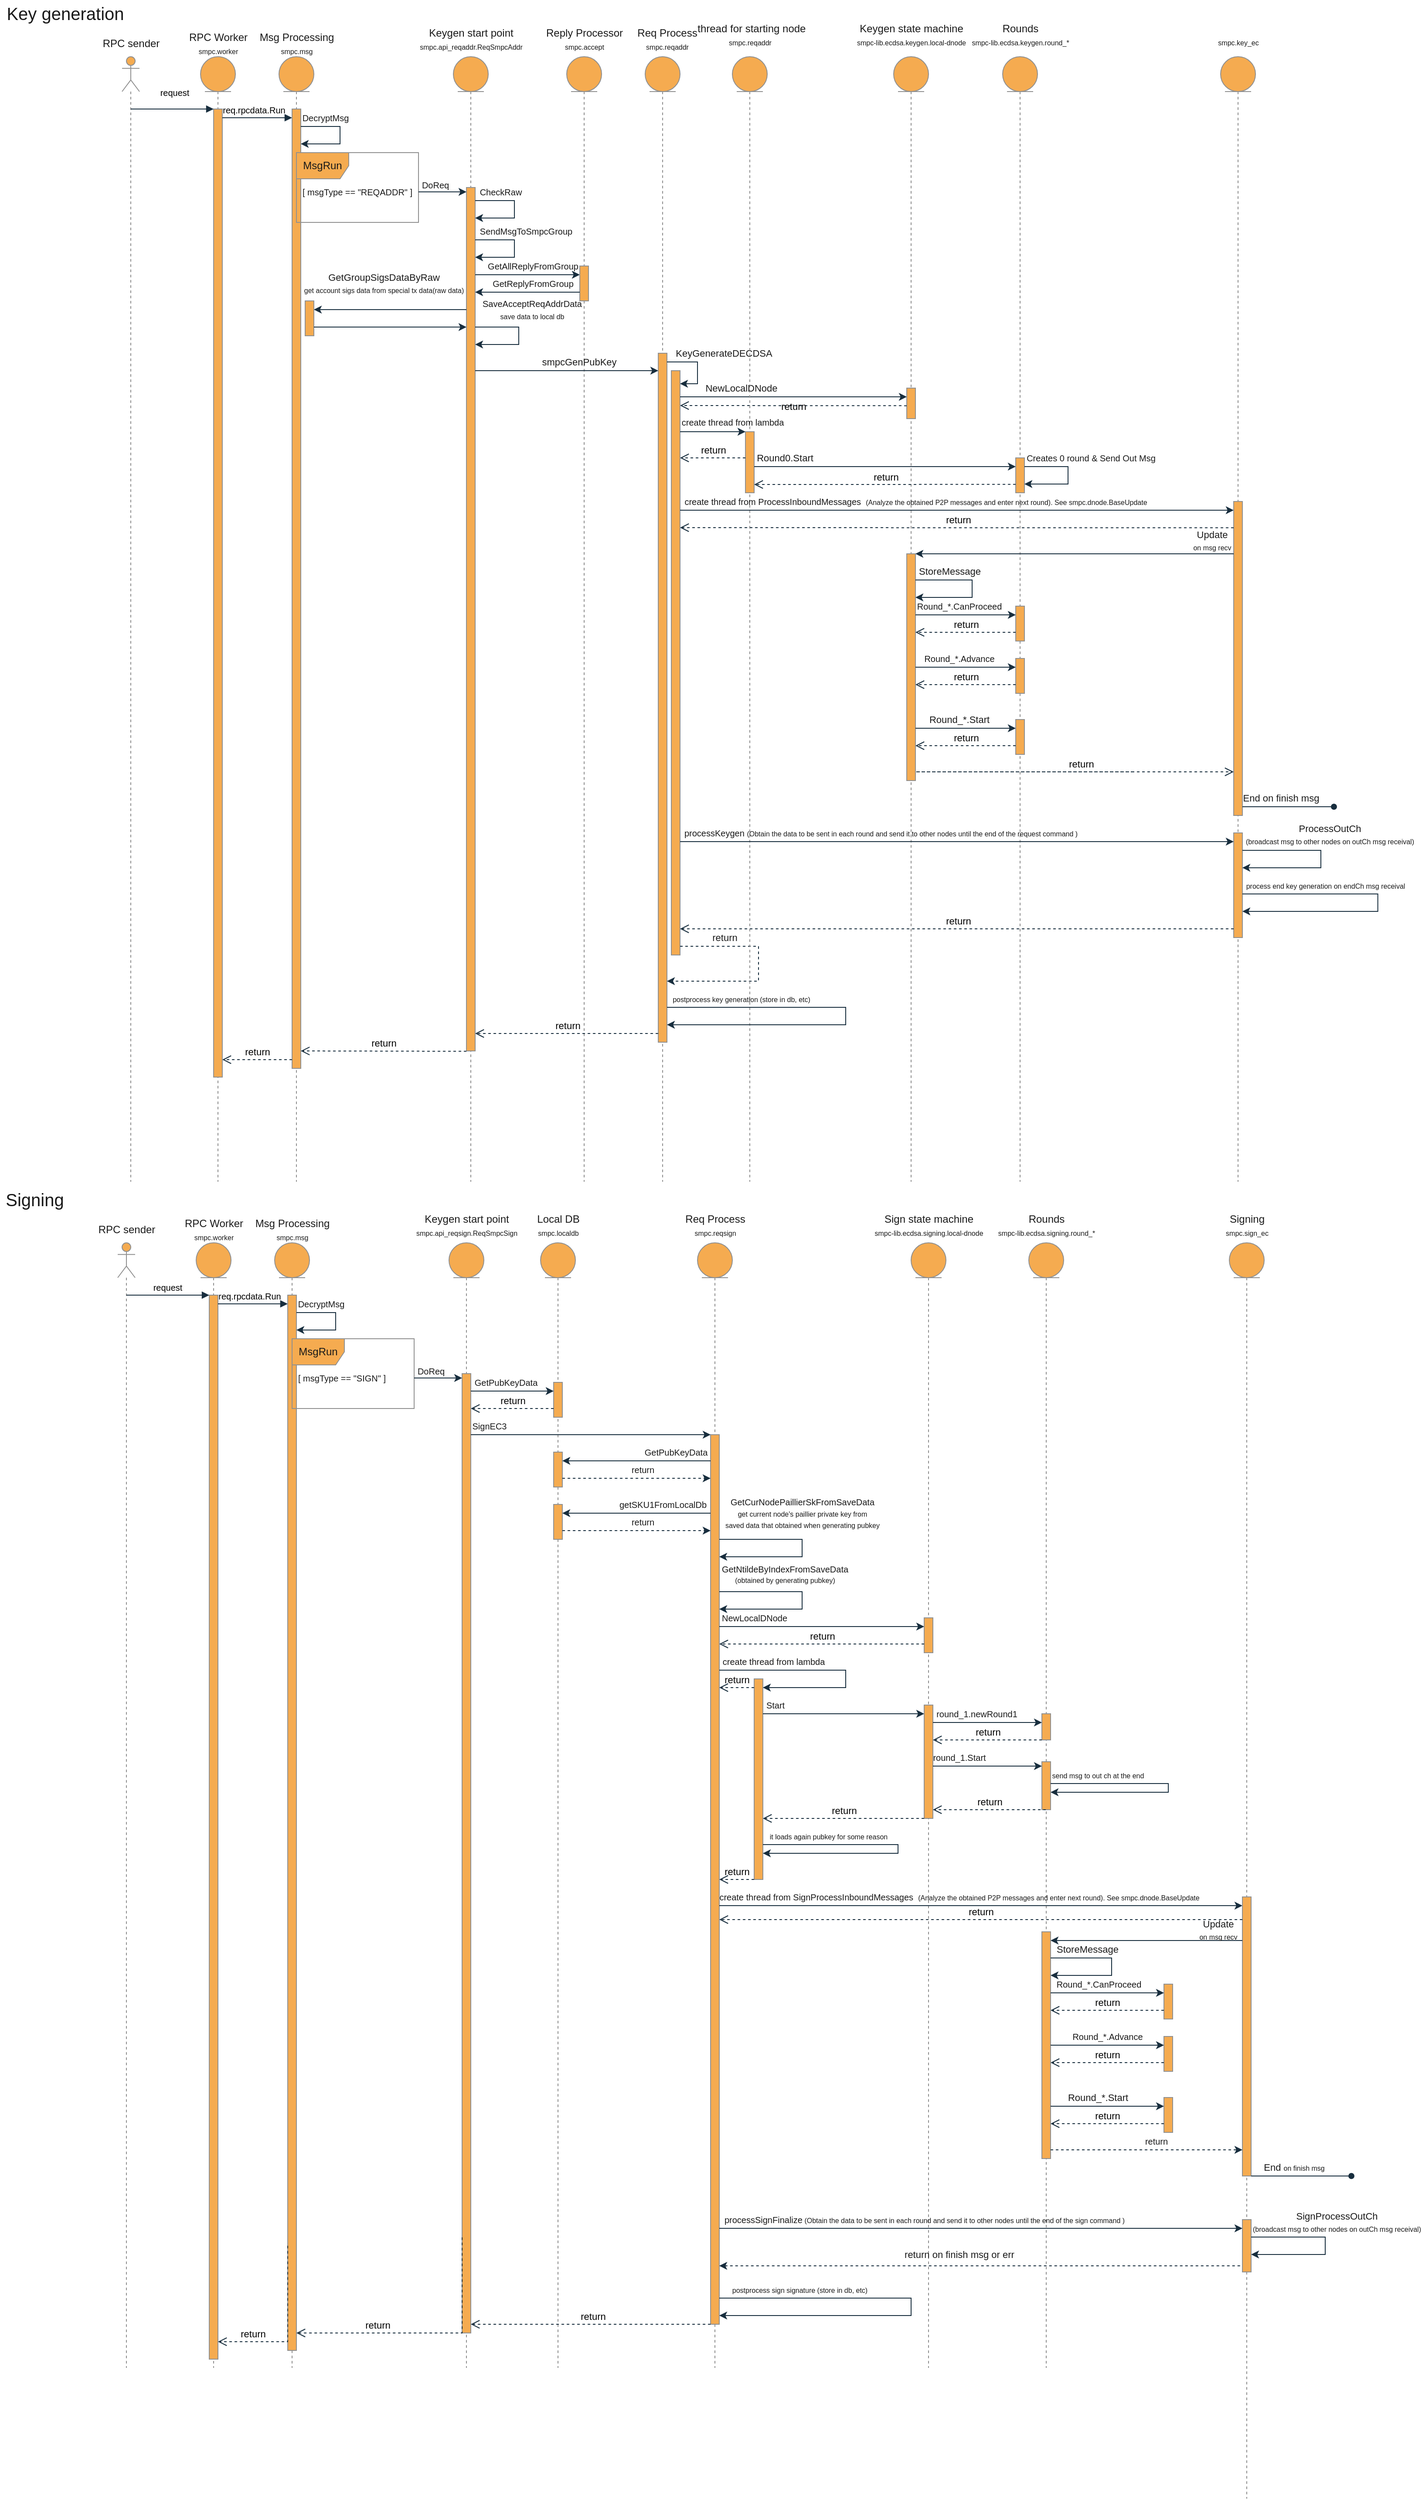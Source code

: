 <mxfile version="21.6.2" type="google">
  <diagram name="Page-1" id="Jf5i2--pVm0ne_xtDVXY">
    <mxGraphModel grid="1" page="1" gridSize="10" guides="1" tooltips="1" connect="1" arrows="1" fold="1" pageScale="1" pageWidth="1200" pageHeight="1600" math="0" shadow="0">
      <root>
        <mxCell id="0" />
        <mxCell id="1" parent="0" />
        <mxCell id="oLZsuykdocwYRX7SF5Q5-1" value="" style="shape=umlLifeline;perimeter=lifelinePerimeter;whiteSpace=wrap;html=1;container=1;dropTarget=0;collapsible=0;recursiveResize=0;outlineConnect=0;portConstraint=eastwest;newEdgeStyle={&quot;edgeStyle&quot;:&quot;elbowEdgeStyle&quot;,&quot;elbow&quot;:&quot;vertical&quot;,&quot;curved&quot;:0,&quot;rounded&quot;:0};participant=umlActor;labelBackgroundColor=none;fillColor=#F5AB50;strokeColor=#909090;fontColor=#1A1A1A;" vertex="1" parent="1">
          <mxGeometry x="140" y="70" width="20" height="1290" as="geometry" />
        </mxCell>
        <mxCell id="oLZsuykdocwYRX7SF5Q5-6" value="" style="shape=umlLifeline;perimeter=lifelinePerimeter;whiteSpace=wrap;html=1;container=1;dropTarget=0;collapsible=0;recursiveResize=0;outlineConnect=0;portConstraint=eastwest;newEdgeStyle={&quot;edgeStyle&quot;:&quot;elbowEdgeStyle&quot;,&quot;elbow&quot;:&quot;vertical&quot;,&quot;curved&quot;:0,&quot;rounded&quot;:0};participant=umlEntity;labelBackgroundColor=none;fillColor=#F5AB50;strokeColor=#909090;fontColor=#1A1A1A;" vertex="1" parent="1">
          <mxGeometry x="230" y="70" width="40" height="1290" as="geometry" />
        </mxCell>
        <mxCell id="mU06kPTWpjKVFBE_8kY2-1" value="" style="html=1;points=[];perimeter=orthogonalPerimeter;outlineConnect=0;targetShapes=umlLifeline;portConstraint=eastwest;newEdgeStyle={&quot;edgeStyle&quot;:&quot;elbowEdgeStyle&quot;,&quot;elbow&quot;:&quot;vertical&quot;,&quot;curved&quot;:0,&quot;rounded&quot;:0};labelBackgroundColor=none;fillColor=#F5AB50;strokeColor=#909090;fontColor=#1A1A1A;" vertex="1" parent="oLZsuykdocwYRX7SF5Q5-6">
          <mxGeometry x="15" y="60" width="10" height="1110" as="geometry" />
        </mxCell>
        <mxCell id="oLZsuykdocwYRX7SF5Q5-7" value="RPC sender" style="text;html=1;align=center;verticalAlign=middle;resizable=0;points=[];autosize=1;strokeColor=none;fillColor=none;labelBackgroundColor=none;fontColor=#1A1A1A;" vertex="1" parent="1">
          <mxGeometry x="105" y="40" width="90" height="30" as="geometry" />
        </mxCell>
        <mxCell id="oLZsuykdocwYRX7SF5Q5-8" value="RPC Worker&lt;br&gt;&lt;font style=&quot;font-size: 8px;&quot;&gt;smpc.worker&lt;/font&gt;" style="text;html=1;align=center;verticalAlign=middle;resizable=0;points=[];autosize=1;strokeColor=none;fillColor=none;labelBackgroundColor=none;fontColor=#1A1A1A;" vertex="1" parent="1">
          <mxGeometry x="205" y="35" width="90" height="40" as="geometry" />
        </mxCell>
        <mxCell id="oLZsuykdocwYRX7SF5Q5-9" value="&lt;span style=&quot;font-size: 10px;&quot;&gt;request&lt;/span&gt;" style="html=1;verticalAlign=bottom;endArrow=block;edgeStyle=elbowEdgeStyle;elbow=vertical;curved=0;rounded=0;labelBackgroundColor=none;fontColor=default;strokeColor=#182E3E;" edge="1" parent="1" target="mU06kPTWpjKVFBE_8kY2-1">
          <mxGeometry x="0.053" y="10" width="80" relative="1" as="geometry">
            <mxPoint x="150" y="130" as="sourcePoint" />
            <mxPoint x="230" y="130" as="targetPoint" />
            <mxPoint as="offset" />
          </mxGeometry>
        </mxCell>
        <mxCell id="oLZsuykdocwYRX7SF5Q5-10" value="&lt;font style=&quot;font-size: 10px;&quot;&gt;req.rpcdata.Run&lt;/font&gt;" style="html=1;verticalAlign=bottom;endArrow=block;edgeStyle=elbowEdgeStyle;elbow=vertical;curved=0;rounded=0;labelBackgroundColor=none;fontColor=default;strokeColor=#182E3E;" edge="1" parent="1" source="mU06kPTWpjKVFBE_8kY2-1" target="oLZsuykdocwYRX7SF5Q5-93">
          <mxGeometry x="-0.106" width="80" relative="1" as="geometry">
            <mxPoint x="250" y="140" as="sourcePoint" />
            <mxPoint x="330" y="140" as="targetPoint" />
            <mxPoint as="offset" />
            <Array as="points">
              <mxPoint x="270" y="140" />
            </Array>
          </mxGeometry>
        </mxCell>
        <mxCell id="oLZsuykdocwYRX7SF5Q5-11" value="" style="shape=umlLifeline;perimeter=lifelinePerimeter;whiteSpace=wrap;html=1;container=1;dropTarget=0;collapsible=0;recursiveResize=0;outlineConnect=0;portConstraint=eastwest;newEdgeStyle={&quot;edgeStyle&quot;:&quot;elbowEdgeStyle&quot;,&quot;elbow&quot;:&quot;vertical&quot;,&quot;curved&quot;:0,&quot;rounded&quot;:0};participant=umlEntity;labelBackgroundColor=none;fillColor=#F5AB50;strokeColor=#909090;fontColor=#1A1A1A;" vertex="1" parent="1">
          <mxGeometry x="320" y="70" width="40" height="1290" as="geometry" />
        </mxCell>
        <mxCell id="oLZsuykdocwYRX7SF5Q5-93" value="" style="html=1;points=[];perimeter=orthogonalPerimeter;outlineConnect=0;targetShapes=umlLifeline;portConstraint=eastwest;newEdgeStyle={&quot;edgeStyle&quot;:&quot;elbowEdgeStyle&quot;,&quot;elbow&quot;:&quot;vertical&quot;,&quot;curved&quot;:0,&quot;rounded&quot;:0};labelBackgroundColor=none;fillColor=#F5AB50;strokeColor=#909090;fontColor=#1A1A1A;" vertex="1" parent="oLZsuykdocwYRX7SF5Q5-11">
          <mxGeometry x="15" y="60" width="10" height="1100" as="geometry" />
        </mxCell>
        <mxCell id="oLZsuykdocwYRX7SF5Q5-55" value="" style="edgeStyle=none;orthogonalLoop=1;jettySize=auto;html=1;rounded=0;labelBackgroundColor=none;fontColor=default;strokeColor=#182E3E;" edge="1" parent="oLZsuykdocwYRX7SF5Q5-11" source="oLZsuykdocwYRX7SF5Q5-93" target="oLZsuykdocwYRX7SF5Q5-93">
          <mxGeometry width="80" relative="1" as="geometry">
            <mxPoint x="30" y="80" as="sourcePoint" />
            <mxPoint x="20" y="100" as="targetPoint" />
            <Array as="points">
              <mxPoint x="70" y="80" />
              <mxPoint x="70" y="100" />
            </Array>
          </mxGeometry>
        </mxCell>
        <mxCell id="oLZsuykdocwYRX7SF5Q5-56" value="&lt;font style=&quot;font-size: 10px;&quot;&gt;DecryptMsg&lt;/font&gt;" style="edgeLabel;html=1;align=center;verticalAlign=middle;resizable=0;points=[];labelBackgroundColor=none;fontColor=#1A1A1A;" vertex="1" connectable="0" parent="oLZsuykdocwYRX7SF5Q5-55">
          <mxGeometry x="-0.694" y="-1" relative="1" as="geometry">
            <mxPoint x="11" y="-11" as="offset" />
          </mxGeometry>
        </mxCell>
        <mxCell id="oLZsuykdocwYRX7SF5Q5-95" value="" style="html=1;points=[];perimeter=orthogonalPerimeter;outlineConnect=0;targetShapes=umlLifeline;portConstraint=eastwest;newEdgeStyle={&quot;edgeStyle&quot;:&quot;elbowEdgeStyle&quot;,&quot;elbow&quot;:&quot;vertical&quot;,&quot;curved&quot;:0,&quot;rounded&quot;:0};labelBackgroundColor=none;fillColor=#F5AB50;strokeColor=#909090;fontColor=#1A1A1A;" vertex="1" parent="oLZsuykdocwYRX7SF5Q5-11">
          <mxGeometry x="30" y="280" width="10" height="40" as="geometry" />
        </mxCell>
        <mxCell id="oLZsuykdocwYRX7SF5Q5-12" value="&lt;font style=&quot;&quot;&gt;&lt;font style=&quot;font-size: 12px;&quot;&gt;Msg Processing&lt;/font&gt;&lt;br&gt;&lt;span style=&quot;font-size: 8px;&quot;&gt;smpc.msg&lt;/span&gt;&lt;/font&gt;" style="text;html=1;align=center;verticalAlign=middle;resizable=0;points=[];autosize=1;strokeColor=none;fillColor=none;labelBackgroundColor=none;fontColor=#1A1A1A;" vertex="1" parent="1">
          <mxGeometry x="285" y="35" width="110" height="40" as="geometry" />
        </mxCell>
        <mxCell id="oLZsuykdocwYRX7SF5Q5-61" value="MsgRun" style="shape=umlFrame;whiteSpace=wrap;html=1;pointerEvents=0;labelBackgroundColor=none;fillColor=#F5AB50;strokeColor=#909090;fontColor=#1A1A1A;" vertex="1" parent="1">
          <mxGeometry x="340" y="180" width="140" height="80" as="geometry" />
        </mxCell>
        <mxCell id="oLZsuykdocwYRX7SF5Q5-62" value="&lt;font style=&quot;font-size: 10px;&quot;&gt;[ msgType == &quot;REQADDR&quot; ]&lt;/font&gt;" style="text;html=1;align=left;verticalAlign=middle;resizable=0;points=[];autosize=1;strokeColor=none;fillColor=none;rotation=0;labelBackgroundColor=none;fontColor=#1A1A1A;" vertex="1" parent="1">
          <mxGeometry x="345" y="210" width="150" height="30" as="geometry" />
        </mxCell>
        <mxCell id="oLZsuykdocwYRX7SF5Q5-75" value="" style="shape=umlLifeline;perimeter=lifelinePerimeter;whiteSpace=wrap;html=1;container=1;dropTarget=0;collapsible=0;recursiveResize=0;outlineConnect=0;portConstraint=eastwest;newEdgeStyle={&quot;edgeStyle&quot;:&quot;elbowEdgeStyle&quot;,&quot;elbow&quot;:&quot;vertical&quot;,&quot;curved&quot;:0,&quot;rounded&quot;:0};participant=umlEntity;labelBackgroundColor=none;fillColor=#F5AB50;strokeColor=#909090;fontColor=#1A1A1A;" vertex="1" parent="1">
          <mxGeometry x="520" y="70" width="40" height="1290" as="geometry" />
        </mxCell>
        <mxCell id="oLZsuykdocwYRX7SF5Q5-94" value="" style="html=1;points=[];perimeter=orthogonalPerimeter;outlineConnect=0;targetShapes=umlLifeline;portConstraint=eastwest;newEdgeStyle={&quot;edgeStyle&quot;:&quot;elbowEdgeStyle&quot;,&quot;elbow&quot;:&quot;vertical&quot;,&quot;curved&quot;:0,&quot;rounded&quot;:0};labelBackgroundColor=none;fillColor=#F5AB50;strokeColor=#909090;fontColor=#1A1A1A;" vertex="1" parent="oLZsuykdocwYRX7SF5Q5-75">
          <mxGeometry x="15" y="150" width="10" height="990" as="geometry" />
        </mxCell>
        <mxCell id="oLZsuykdocwYRX7SF5Q5-83" value="" style="edgeStyle=none;orthogonalLoop=1;jettySize=auto;html=1;rounded=0;labelBackgroundColor=none;fontColor=default;strokeColor=#182E3E;" edge="1" parent="oLZsuykdocwYRX7SF5Q5-75" source="oLZsuykdocwYRX7SF5Q5-94" target="oLZsuykdocwYRX7SF5Q5-94">
          <mxGeometry width="80" relative="1" as="geometry">
            <mxPoint x="30" y="210" as="sourcePoint" />
            <mxPoint x="30" y="230" as="targetPoint" />
            <Array as="points">
              <mxPoint x="70" y="210" />
              <mxPoint x="70" y="230" />
            </Array>
          </mxGeometry>
        </mxCell>
        <mxCell id="oLZsuykdocwYRX7SF5Q5-84" value="&lt;font style=&quot;font-size: 10px;&quot;&gt;SendMsgToSmpcGroup&lt;/font&gt;" style="edgeLabel;html=1;align=center;verticalAlign=middle;resizable=0;points=[];labelBackgroundColor=none;fontColor=#1A1A1A;" vertex="1" connectable="0" parent="oLZsuykdocwYRX7SF5Q5-83">
          <mxGeometry x="-0.694" y="-1" relative="1" as="geometry">
            <mxPoint x="41" y="-11" as="offset" />
          </mxGeometry>
        </mxCell>
        <mxCell id="oLZsuykdocwYRX7SF5Q5-81" value="" style="edgeStyle=none;orthogonalLoop=1;jettySize=auto;html=1;rounded=0;labelBackgroundColor=none;fontColor=default;strokeColor=#182E3E;" edge="1" parent="oLZsuykdocwYRX7SF5Q5-75" source="oLZsuykdocwYRX7SF5Q5-94" target="oLZsuykdocwYRX7SF5Q5-94">
          <mxGeometry width="80" relative="1" as="geometry">
            <mxPoint x="30" y="165" as="sourcePoint" />
            <mxPoint x="50" y="185" as="targetPoint" />
            <Array as="points">
              <mxPoint x="70" y="165" />
              <mxPoint x="70" y="185" />
            </Array>
          </mxGeometry>
        </mxCell>
        <mxCell id="oLZsuykdocwYRX7SF5Q5-82" value="&lt;font style=&quot;font-size: 10px;&quot;&gt;CheckRaw&lt;/font&gt;" style="edgeLabel;html=1;align=center;verticalAlign=middle;resizable=0;points=[];labelBackgroundColor=none;fontColor=#1A1A1A;" vertex="1" connectable="0" parent="oLZsuykdocwYRX7SF5Q5-81">
          <mxGeometry x="-0.694" y="-1" relative="1" as="geometry">
            <mxPoint x="12" y="-11" as="offset" />
          </mxGeometry>
        </mxCell>
        <mxCell id="oLZsuykdocwYRX7SF5Q5-98" value="" style="edgeStyle=none;orthogonalLoop=1;jettySize=auto;html=1;rounded=0;labelBackgroundColor=none;fontColor=default;strokeColor=#182E3E;" edge="1" parent="oLZsuykdocwYRX7SF5Q5-75" source="oLZsuykdocwYRX7SF5Q5-94" target="oLZsuykdocwYRX7SF5Q5-94">
          <mxGeometry width="80" relative="1" as="geometry">
            <mxPoint x="30" y="310" as="sourcePoint" />
            <mxPoint x="30" y="330" as="targetPoint" />
            <Array as="points">
              <mxPoint x="75" y="310" />
              <mxPoint x="75" y="330" />
            </Array>
          </mxGeometry>
        </mxCell>
        <mxCell id="oLZsuykdocwYRX7SF5Q5-99" value="&lt;font style=&quot;&quot;&gt;&lt;span style=&quot;font-size: 10px;&quot;&gt;SaveAcceptReqAddrData&lt;/span&gt;&lt;br&gt;&lt;font style=&quot;font-size: 8px;&quot;&gt;save data to local db&lt;/font&gt;&lt;br&gt;&lt;/font&gt;" style="edgeLabel;html=1;align=center;verticalAlign=middle;resizable=0;points=[];labelBackgroundColor=none;fontColor=#1A1A1A;" vertex="1" connectable="0" parent="oLZsuykdocwYRX7SF5Q5-98">
          <mxGeometry x="-0.694" y="-1" relative="1" as="geometry">
            <mxPoint x="46" y="-21" as="offset" />
          </mxGeometry>
        </mxCell>
        <mxCell id="oLZsuykdocwYRX7SF5Q5-76" value="Keygen start point&lt;br&gt;&lt;font style=&quot;font-size: 8px;&quot;&gt;smpc.api_reqaddr.ReqSmpcAddr&lt;/font&gt;" style="text;html=1;align=center;verticalAlign=middle;resizable=0;points=[];autosize=1;strokeColor=none;fillColor=none;labelBackgroundColor=none;fontColor=#1A1A1A;" vertex="1" parent="1">
          <mxGeometry x="470" y="30" width="140" height="40" as="geometry" />
        </mxCell>
        <mxCell id="oLZsuykdocwYRX7SF5Q5-78" value="" style="edgeStyle=none;orthogonalLoop=1;jettySize=auto;html=1;rounded=0;labelBackgroundColor=none;fontColor=default;strokeColor=#182E3E;" edge="1" parent="1" target="oLZsuykdocwYRX7SF5Q5-94">
          <mxGeometry width="80" relative="1" as="geometry">
            <mxPoint x="480" y="225" as="sourcePoint" />
            <mxPoint x="550" y="224.66" as="targetPoint" />
            <Array as="points" />
          </mxGeometry>
        </mxCell>
        <mxCell id="oLZsuykdocwYRX7SF5Q5-79" value="&lt;font style=&quot;font-size: 10px;&quot;&gt;DoReq&lt;/font&gt;" style="edgeLabel;html=1;align=center;verticalAlign=middle;resizable=0;points=[];labelBackgroundColor=none;fontColor=#1A1A1A;" vertex="1" connectable="0" parent="oLZsuykdocwYRX7SF5Q5-78">
          <mxGeometry x="0.021" y="1" relative="1" as="geometry">
            <mxPoint x="-9" y="-7" as="offset" />
          </mxGeometry>
        </mxCell>
        <mxCell id="oLZsuykdocwYRX7SF5Q5-85" value="" style="edgeStyle=none;orthogonalLoop=1;jettySize=auto;html=1;rounded=0;labelBackgroundColor=none;fontColor=default;strokeColor=#182E3E;" edge="1" parent="1" source="oLZsuykdocwYRX7SF5Q5-94" target="oLZsuykdocwYRX7SF5Q5-96">
          <mxGeometry width="80" relative="1" as="geometry">
            <mxPoint x="560" y="320" as="sourcePoint" />
            <mxPoint x="650" y="320" as="targetPoint" />
            <Array as="points">
              <mxPoint x="590" y="320" />
              <mxPoint x="640" y="320" />
            </Array>
          </mxGeometry>
        </mxCell>
        <mxCell id="oLZsuykdocwYRX7SF5Q5-86" value="&lt;span style=&quot;font-size: 10px;&quot;&gt;GetAllReplyFromGroup&lt;/span&gt;" style="edgeLabel;html=1;align=center;verticalAlign=middle;resizable=0;points=[];labelBackgroundColor=none;fontColor=#1A1A1A;" vertex="1" connectable="0" parent="oLZsuykdocwYRX7SF5Q5-85">
          <mxGeometry x="-0.694" y="-1" relative="1" as="geometry">
            <mxPoint x="47" y="-11" as="offset" />
          </mxGeometry>
        </mxCell>
        <mxCell id="oLZsuykdocwYRX7SF5Q5-87" value="" style="shape=umlLifeline;perimeter=lifelinePerimeter;whiteSpace=wrap;html=1;container=1;dropTarget=0;collapsible=0;recursiveResize=0;outlineConnect=0;portConstraint=eastwest;newEdgeStyle={&quot;edgeStyle&quot;:&quot;elbowEdgeStyle&quot;,&quot;elbow&quot;:&quot;vertical&quot;,&quot;curved&quot;:0,&quot;rounded&quot;:0};participant=umlEntity;labelBackgroundColor=none;fillColor=#F5AB50;strokeColor=#909090;fontColor=#1A1A1A;" vertex="1" parent="1">
          <mxGeometry x="650" y="70" width="40" height="1290" as="geometry" />
        </mxCell>
        <mxCell id="oLZsuykdocwYRX7SF5Q5-96" value="" style="html=1;points=[];perimeter=orthogonalPerimeter;outlineConnect=0;targetShapes=umlLifeline;portConstraint=eastwest;newEdgeStyle={&quot;edgeStyle&quot;:&quot;elbowEdgeStyle&quot;,&quot;elbow&quot;:&quot;vertical&quot;,&quot;curved&quot;:0,&quot;rounded&quot;:0};labelBackgroundColor=none;fillColor=#F5AB50;strokeColor=#909090;fontColor=#1A1A1A;" vertex="1" parent="oLZsuykdocwYRX7SF5Q5-87">
          <mxGeometry x="15" y="240" width="10" height="40" as="geometry" />
        </mxCell>
        <mxCell id="oLZsuykdocwYRX7SF5Q5-88" value="&lt;font style=&quot;&quot;&gt;Reply Processor&lt;br&gt;&lt;/font&gt;&lt;font style=&quot;font-size: 8px;&quot;&gt;smpc.accept&lt;/font&gt;" style="text;html=1;align=center;verticalAlign=middle;resizable=0;points=[];autosize=1;strokeColor=none;fillColor=none;labelBackgroundColor=none;fontColor=#1A1A1A;" vertex="1" parent="1">
          <mxGeometry x="615" y="30" width="110" height="40" as="geometry" />
        </mxCell>
        <mxCell id="oLZsuykdocwYRX7SF5Q5-89" value="" style="edgeStyle=none;orthogonalLoop=1;jettySize=auto;html=1;rounded=0;startArrow=classic;startFill=1;endArrow=none;endFill=0;labelBackgroundColor=none;fontColor=default;strokeColor=#182E3E;" edge="1" parent="1" source="oLZsuykdocwYRX7SF5Q5-94" target="oLZsuykdocwYRX7SF5Q5-96">
          <mxGeometry width="80" relative="1" as="geometry">
            <mxPoint x="560" y="340" as="sourcePoint" />
            <mxPoint x="660" y="340" as="targetPoint" />
            <Array as="points">
              <mxPoint x="590" y="340" />
              <mxPoint x="640" y="340" />
            </Array>
          </mxGeometry>
        </mxCell>
        <mxCell id="oLZsuykdocwYRX7SF5Q5-90" value="&lt;font style=&quot;font-size: 10px;&quot;&gt;GetReplyFromGroup&lt;/font&gt;" style="edgeLabel;html=1;align=center;verticalAlign=middle;resizable=0;points=[];labelBackgroundColor=none;fontColor=#1A1A1A;" vertex="1" connectable="0" parent="oLZsuykdocwYRX7SF5Q5-89">
          <mxGeometry x="-0.694" y="-1" relative="1" as="geometry">
            <mxPoint x="47" y="-11" as="offset" />
          </mxGeometry>
        </mxCell>
        <mxCell id="oLZsuykdocwYRX7SF5Q5-91" value="" style="edgeStyle=none;orthogonalLoop=1;jettySize=auto;html=1;rounded=0;startArrow=classic;startFill=1;endArrow=none;endFill=0;labelBackgroundColor=none;fontColor=default;strokeColor=#182E3E;" edge="1" parent="1" source="oLZsuykdocwYRX7SF5Q5-95" target="oLZsuykdocwYRX7SF5Q5-94">
          <mxGeometry width="80" relative="1" as="geometry">
            <mxPoint x="350" y="360" as="sourcePoint" />
            <mxPoint x="530" y="360" as="targetPoint" />
            <Array as="points">
              <mxPoint x="440" y="360" />
              <mxPoint x="490" y="360" />
            </Array>
          </mxGeometry>
        </mxCell>
        <mxCell id="oLZsuykdocwYRX7SF5Q5-92" value="&lt;font style=&quot;&quot;&gt;GetGroupSigsDataByRaw&lt;br&gt;&lt;font style=&quot;font-size: 8px;&quot;&gt;get account sigs data from special tx data(raw data)&lt;/font&gt;&lt;br&gt;&lt;/font&gt;" style="edgeLabel;html=1;align=center;verticalAlign=middle;resizable=0;points=[];labelBackgroundColor=none;fontColor=#1A1A1A;" vertex="1" connectable="0" parent="oLZsuykdocwYRX7SF5Q5-91">
          <mxGeometry x="-0.694" y="-1" relative="1" as="geometry">
            <mxPoint x="53" y="-31" as="offset" />
          </mxGeometry>
        </mxCell>
        <mxCell id="oLZsuykdocwYRX7SF5Q5-97" style="edgeStyle=elbowEdgeStyle;rounded=0;orthogonalLoop=1;jettySize=auto;html=1;elbow=vertical;curved=0;labelBackgroundColor=none;fontColor=default;strokeColor=#182E3E;" edge="1" parent="1">
          <mxGeometry relative="1" as="geometry">
            <mxPoint x="360" y="380" as="sourcePoint" />
            <mxPoint x="535" y="379.999" as="targetPoint" />
          </mxGeometry>
        </mxCell>
        <mxCell id="oLZsuykdocwYRX7SF5Q5-101" value="" style="shape=umlLifeline;perimeter=lifelinePerimeter;whiteSpace=wrap;html=1;container=1;dropTarget=0;collapsible=0;recursiveResize=0;outlineConnect=0;portConstraint=eastwest;newEdgeStyle={&quot;edgeStyle&quot;:&quot;elbowEdgeStyle&quot;,&quot;elbow&quot;:&quot;vertical&quot;,&quot;curved&quot;:0,&quot;rounded&quot;:0};participant=umlEntity;labelBackgroundColor=none;fillColor=#F5AB50;strokeColor=#909090;fontColor=#1A1A1A;" vertex="1" parent="1">
          <mxGeometry x="740" y="70" width="40" height="1290" as="geometry" />
        </mxCell>
        <mxCell id="oLZsuykdocwYRX7SF5Q5-110" value="" style="html=1;points=[];perimeter=orthogonalPerimeter;outlineConnect=0;targetShapes=umlLifeline;portConstraint=eastwest;newEdgeStyle={&quot;edgeStyle&quot;:&quot;elbowEdgeStyle&quot;,&quot;elbow&quot;:&quot;vertical&quot;,&quot;curved&quot;:0,&quot;rounded&quot;:0};labelBackgroundColor=none;fillColor=#F5AB50;strokeColor=#909090;fontColor=#1A1A1A;" vertex="1" parent="oLZsuykdocwYRX7SF5Q5-101">
          <mxGeometry x="15" y="340" width="10" height="790" as="geometry" />
        </mxCell>
        <mxCell id="oLZsuykdocwYRX7SF5Q5-114" value="" style="html=1;points=[];perimeter=orthogonalPerimeter;outlineConnect=0;targetShapes=umlLifeline;portConstraint=eastwest;newEdgeStyle={&quot;edgeStyle&quot;:&quot;elbowEdgeStyle&quot;,&quot;elbow&quot;:&quot;vertical&quot;,&quot;curved&quot;:0,&quot;rounded&quot;:0};labelBackgroundColor=none;fillColor=#F5AB50;strokeColor=#909090;fontColor=#1A1A1A;" vertex="1" parent="oLZsuykdocwYRX7SF5Q5-101">
          <mxGeometry x="30" y="360" width="10" height="670" as="geometry" />
        </mxCell>
        <mxCell id="oLZsuykdocwYRX7SF5Q5-115" value="" style="edgeStyle=none;orthogonalLoop=1;jettySize=auto;html=1;rounded=0;labelBackgroundColor=none;fontColor=default;strokeColor=#182E3E;" edge="1" parent="oLZsuykdocwYRX7SF5Q5-101" source="oLZsuykdocwYRX7SF5Q5-110" target="oLZsuykdocwYRX7SF5Q5-114">
          <mxGeometry width="80" relative="1" as="geometry">
            <mxPoint x="70" y="290" as="sourcePoint" />
            <mxPoint x="280" y="290" as="targetPoint" />
            <Array as="points">
              <mxPoint x="60" y="350" />
              <mxPoint x="60" y="375" />
            </Array>
          </mxGeometry>
        </mxCell>
        <mxCell id="oLZsuykdocwYRX7SF5Q5-116" value="KeyGenerateDECDSA" style="edgeLabel;html=1;align=center;verticalAlign=middle;resizable=0;points=[];labelBackgroundColor=none;fontColor=#1A1A1A;" vertex="1" connectable="0" parent="oLZsuykdocwYRX7SF5Q5-115">
          <mxGeometry x="-0.694" y="-1" relative="1" as="geometry">
            <mxPoint x="53" y="-11" as="offset" />
          </mxGeometry>
        </mxCell>
        <mxCell id="oLZsuykdocwYRX7SF5Q5-219" value="" style="edgeStyle=none;orthogonalLoop=1;jettySize=auto;html=1;rounded=0;dashed=1;labelBackgroundColor=none;fontColor=default;strokeColor=#182E3E;" edge="1" parent="oLZsuykdocwYRX7SF5Q5-101" source="oLZsuykdocwYRX7SF5Q5-114" target="oLZsuykdocwYRX7SF5Q5-110">
          <mxGeometry width="80" relative="1" as="geometry">
            <mxPoint x="55" y="1030.0" as="sourcePoint" />
            <mxPoint x="210" y="1060" as="targetPoint" />
            <Array as="points">
              <mxPoint x="130" y="1020" />
              <mxPoint x="130" y="1060" />
            </Array>
          </mxGeometry>
        </mxCell>
        <mxCell id="oLZsuykdocwYRX7SF5Q5-220" value="return" style="edgeLabel;html=1;align=center;verticalAlign=middle;resizable=0;points=[];labelBackgroundColor=none;fontColor=#1A1A1A;" vertex="1" connectable="0" parent="oLZsuykdocwYRX7SF5Q5-219">
          <mxGeometry x="-0.593" y="2" relative="1" as="geometry">
            <mxPoint x="3" y="-8" as="offset" />
          </mxGeometry>
        </mxCell>
        <mxCell id="oLZsuykdocwYRX7SF5Q5-103" value="&lt;font style=&quot;&quot;&gt;&lt;font style=&quot;font-size: 12px;&quot;&gt;Req Process&lt;/font&gt;&lt;br&gt;&lt;span style=&quot;font-size: 8px;&quot;&gt;smpc.reqaddr&lt;/span&gt;&lt;/font&gt;" style="text;html=1;align=center;verticalAlign=middle;resizable=0;points=[];autosize=1;strokeColor=none;fillColor=none;labelBackgroundColor=none;fontColor=#1A1A1A;" vertex="1" parent="1">
          <mxGeometry x="720" y="30" width="90" height="40" as="geometry" />
        </mxCell>
        <mxCell id="oLZsuykdocwYRX7SF5Q5-106" value="return" style="html=1;verticalAlign=bottom;endArrow=open;dashed=1;endSize=8;edgeStyle=elbowEdgeStyle;elbow=vertical;curved=0;rounded=0;labelBackgroundColor=none;fontColor=default;strokeColor=#182E3E;" edge="1" parent="1">
          <mxGeometry relative="1" as="geometry">
            <mxPoint x="535" y="1210.429" as="sourcePoint" />
            <mxPoint x="345" y="1210" as="targetPoint" />
          </mxGeometry>
        </mxCell>
        <mxCell id="oLZsuykdocwYRX7SF5Q5-107" value="return" style="html=1;verticalAlign=bottom;endArrow=open;dashed=1;endSize=8;edgeStyle=elbowEdgeStyle;elbow=vertical;curved=0;rounded=0;labelBackgroundColor=none;fontColor=default;strokeColor=#182E3E;" edge="1" parent="1" target="mU06kPTWpjKVFBE_8kY2-1">
          <mxGeometry relative="1" as="geometry">
            <mxPoint x="335" y="1219.997" as="sourcePoint" />
            <mxPoint x="250" y="1220.33" as="targetPoint" />
          </mxGeometry>
        </mxCell>
        <mxCell id="oLZsuykdocwYRX7SF5Q5-108" value="" style="edgeStyle=none;orthogonalLoop=1;jettySize=auto;html=1;rounded=0;labelBackgroundColor=none;fontColor=default;strokeColor=#182E3E;" edge="1" parent="1" source="oLZsuykdocwYRX7SF5Q5-94" target="oLZsuykdocwYRX7SF5Q5-110">
          <mxGeometry width="80" relative="1" as="geometry">
            <mxPoint x="555" y="420" as="sourcePoint" />
            <mxPoint x="730" y="420" as="targetPoint" />
            <Array as="points">
              <mxPoint x="600" y="430" />
              <mxPoint x="650" y="430" />
            </Array>
          </mxGeometry>
        </mxCell>
        <mxCell id="oLZsuykdocwYRX7SF5Q5-109" value="smpcGenPubKey" style="edgeLabel;html=1;align=center;verticalAlign=middle;resizable=0;points=[];labelBackgroundColor=none;fontColor=#1A1A1A;" vertex="1" connectable="0" parent="oLZsuykdocwYRX7SF5Q5-108">
          <mxGeometry x="-0.694" y="-1" relative="1" as="geometry">
            <mxPoint x="87" y="-11" as="offset" />
          </mxGeometry>
        </mxCell>
        <mxCell id="oLZsuykdocwYRX7SF5Q5-127" value="" style="shape=umlLifeline;perimeter=lifelinePerimeter;whiteSpace=wrap;html=1;container=1;dropTarget=0;collapsible=0;recursiveResize=0;outlineConnect=0;portConstraint=eastwest;newEdgeStyle={&quot;edgeStyle&quot;:&quot;elbowEdgeStyle&quot;,&quot;elbow&quot;:&quot;vertical&quot;,&quot;curved&quot;:0,&quot;rounded&quot;:0};participant=umlEntity;labelBackgroundColor=none;fillColor=#F5AB50;strokeColor=#909090;fontColor=#1A1A1A;" vertex="1" parent="1">
          <mxGeometry x="1025" y="70" width="40" height="1290" as="geometry" />
        </mxCell>
        <mxCell id="oLZsuykdocwYRX7SF5Q5-132" value="" style="html=1;points=[];perimeter=orthogonalPerimeter;outlineConnect=0;targetShapes=umlLifeline;portConstraint=eastwest;newEdgeStyle={&quot;edgeStyle&quot;:&quot;elbowEdgeStyle&quot;,&quot;elbow&quot;:&quot;vertical&quot;,&quot;curved&quot;:0,&quot;rounded&quot;:0};labelBackgroundColor=none;fillColor=#F5AB50;strokeColor=#909090;fontColor=#1A1A1A;" vertex="1" parent="oLZsuykdocwYRX7SF5Q5-127">
          <mxGeometry x="15" y="380" width="10" height="35" as="geometry" />
        </mxCell>
        <mxCell id="oLZsuykdocwYRX7SF5Q5-176" value="" style="html=1;points=[];perimeter=orthogonalPerimeter;outlineConnect=0;targetShapes=umlLifeline;portConstraint=eastwest;newEdgeStyle={&quot;edgeStyle&quot;:&quot;elbowEdgeStyle&quot;,&quot;elbow&quot;:&quot;vertical&quot;,&quot;curved&quot;:0,&quot;rounded&quot;:0};labelBackgroundColor=none;fillColor=#F5AB50;strokeColor=#909090;fontColor=#1A1A1A;" vertex="1" parent="oLZsuykdocwYRX7SF5Q5-127">
          <mxGeometry x="15" y="570" width="10" height="260" as="geometry" />
        </mxCell>
        <mxCell id="oLZsuykdocwYRX7SF5Q5-129" value="&lt;font style=&quot;&quot;&gt;&lt;font style=&quot;font-size: 12px;&quot;&gt;Keygen state machine&lt;/font&gt;&lt;br&gt;&lt;span style=&quot;font-size: 8px;&quot;&gt;smpc-lib.ecdsa.keygen.local-dnode&lt;/span&gt;&lt;/font&gt;" style="text;html=1;align=center;verticalAlign=middle;resizable=0;points=[];autosize=1;strokeColor=none;fillColor=none;labelBackgroundColor=none;fontColor=#1A1A1A;" vertex="1" parent="1">
          <mxGeometry x="970" y="25" width="150" height="40" as="geometry" />
        </mxCell>
        <mxCell id="oLZsuykdocwYRX7SF5Q5-130" value="" style="edgeStyle=none;orthogonalLoop=1;jettySize=auto;html=1;rounded=0;labelBackgroundColor=none;fontColor=default;strokeColor=#182E3E;" edge="1" parent="1" target="oLZsuykdocwYRX7SF5Q5-132">
          <mxGeometry width="80" relative="1" as="geometry">
            <mxPoint x="780" y="460" as="sourcePoint" />
            <mxPoint x="900" y="460" as="targetPoint" />
            <Array as="points">
              <mxPoint x="825" y="460" />
              <mxPoint x="875" y="460" />
            </Array>
          </mxGeometry>
        </mxCell>
        <mxCell id="oLZsuykdocwYRX7SF5Q5-131" value="NewLocalDNode" style="edgeLabel;html=1;align=center;verticalAlign=middle;resizable=0;points=[];labelBackgroundColor=none;fontColor=#1A1A1A;" vertex="1" connectable="0" parent="oLZsuykdocwYRX7SF5Q5-130">
          <mxGeometry x="-0.694" y="-1" relative="1" as="geometry">
            <mxPoint x="30" y="-11" as="offset" />
          </mxGeometry>
        </mxCell>
        <mxCell id="oLZsuykdocwYRX7SF5Q5-134" value="return" style="html=1;verticalAlign=bottom;endArrow=open;dashed=1;endSize=8;edgeStyle=elbowEdgeStyle;elbow=vertical;curved=0;rounded=0;labelBackgroundColor=none;fontColor=default;strokeColor=#182E3E;" edge="1" parent="1">
          <mxGeometry x="-0.001" y="10" relative="1" as="geometry">
            <mxPoint x="1040.0" y="470.189" as="sourcePoint" />
            <mxPoint x="780" y="470" as="targetPoint" />
            <mxPoint as="offset" />
          </mxGeometry>
        </mxCell>
        <mxCell id="oLZsuykdocwYRX7SF5Q5-135" value="" style="shape=umlLifeline;perimeter=lifelinePerimeter;whiteSpace=wrap;html=1;container=1;dropTarget=0;collapsible=0;recursiveResize=0;outlineConnect=0;portConstraint=eastwest;newEdgeStyle={&quot;edgeStyle&quot;:&quot;elbowEdgeStyle&quot;,&quot;elbow&quot;:&quot;vertical&quot;,&quot;curved&quot;:0,&quot;rounded&quot;:0};participant=umlEntity;labelBackgroundColor=none;fillColor=#F5AB50;strokeColor=#909090;fontColor=#1A1A1A;" vertex="1" parent="1">
          <mxGeometry x="840" y="70" width="40" height="1290" as="geometry" />
        </mxCell>
        <mxCell id="oLZsuykdocwYRX7SF5Q5-138" value="" style="html=1;points=[];perimeter=orthogonalPerimeter;outlineConnect=0;targetShapes=umlLifeline;portConstraint=eastwest;newEdgeStyle={&quot;edgeStyle&quot;:&quot;elbowEdgeStyle&quot;,&quot;elbow&quot;:&quot;vertical&quot;,&quot;curved&quot;:0,&quot;rounded&quot;:0};labelBackgroundColor=none;fillColor=#F5AB50;strokeColor=#909090;fontColor=#1A1A1A;" vertex="1" parent="oLZsuykdocwYRX7SF5Q5-135">
          <mxGeometry x="15" y="430" width="10" height="70" as="geometry" />
        </mxCell>
        <mxCell id="oLZsuykdocwYRX7SF5Q5-137" value="&lt;font style=&quot;&quot;&gt;&lt;font style=&quot;font-size: 12px;&quot;&gt;&amp;nbsp;thread for starting node&lt;/font&gt;&lt;br&gt;&lt;span style=&quot;font-size: 8px;&quot;&gt;smpc.reqaddr&lt;/span&gt;&lt;/font&gt;" style="text;html=1;align=center;verticalAlign=middle;resizable=0;points=[];autosize=1;strokeColor=none;fillColor=none;labelBackgroundColor=none;fontColor=#1A1A1A;" vertex="1" parent="1">
          <mxGeometry x="785" y="25" width="150" height="40" as="geometry" />
        </mxCell>
        <mxCell id="oLZsuykdocwYRX7SF5Q5-142" value="" style="edgeStyle=none;orthogonalLoop=1;jettySize=auto;html=1;rounded=0;labelBackgroundColor=none;fontColor=default;strokeColor=#182E3E;" edge="1" parent="1">
          <mxGeometry width="80" relative="1" as="geometry">
            <mxPoint x="780" y="500" as="sourcePoint" />
            <mxPoint x="855.0" y="500" as="targetPoint" />
          </mxGeometry>
        </mxCell>
        <mxCell id="oLZsuykdocwYRX7SF5Q5-143" value="create thread from lambda" style="edgeLabel;html=1;align=center;verticalAlign=middle;resizable=0;points=[];fontSize=10;labelBackgroundColor=none;fontColor=#1A1A1A;" vertex="1" connectable="0" parent="oLZsuykdocwYRX7SF5Q5-142">
          <mxGeometry x="-0.694" relative="1" as="geometry">
            <mxPoint x="48" y="-11" as="offset" />
          </mxGeometry>
        </mxCell>
        <mxCell id="oLZsuykdocwYRX7SF5Q5-144" value="return" style="html=1;verticalAlign=bottom;endArrow=open;dashed=1;endSize=8;edgeStyle=elbowEdgeStyle;elbow=vertical;curved=0;rounded=0;labelBackgroundColor=none;fontColor=default;strokeColor=#182E3E;" edge="1" parent="1" source="oLZsuykdocwYRX7SF5Q5-138">
          <mxGeometry x="-0.003" relative="1" as="geometry">
            <mxPoint x="840" y="529.6" as="sourcePoint" />
            <mxPoint x="780" y="529.6" as="targetPoint" />
            <Array as="points">
              <mxPoint x="830" y="530" />
            </Array>
            <mxPoint as="offset" />
          </mxGeometry>
        </mxCell>
        <mxCell id="oLZsuykdocwYRX7SF5Q5-145" value="" style="shape=umlLifeline;perimeter=lifelinePerimeter;whiteSpace=wrap;html=1;container=1;dropTarget=0;collapsible=0;recursiveResize=0;outlineConnect=0;portConstraint=eastwest;newEdgeStyle={&quot;edgeStyle&quot;:&quot;elbowEdgeStyle&quot;,&quot;elbow&quot;:&quot;vertical&quot;,&quot;curved&quot;:0,&quot;rounded&quot;:0};participant=umlEntity;labelBackgroundColor=none;fillColor=#F5AB50;strokeColor=#909090;fontColor=#1A1A1A;" vertex="1" parent="1">
          <mxGeometry x="1150" y="70" width="40" height="1290" as="geometry" />
        </mxCell>
        <mxCell id="oLZsuykdocwYRX7SF5Q5-148" value="" style="html=1;points=[];perimeter=orthogonalPerimeter;outlineConnect=0;targetShapes=umlLifeline;portConstraint=eastwest;newEdgeStyle={&quot;edgeStyle&quot;:&quot;elbowEdgeStyle&quot;,&quot;elbow&quot;:&quot;vertical&quot;,&quot;curved&quot;:0,&quot;rounded&quot;:0};labelBackgroundColor=none;fillColor=#F5AB50;strokeColor=#909090;fontColor=#1A1A1A;" vertex="1" parent="oLZsuykdocwYRX7SF5Q5-145">
          <mxGeometry x="15" y="460" width="10" height="40" as="geometry" />
        </mxCell>
        <mxCell id="oLZsuykdocwYRX7SF5Q5-151" value="" style="edgeStyle=none;orthogonalLoop=1;jettySize=auto;html=1;rounded=0;labelBackgroundColor=none;fontColor=default;strokeColor=#182E3E;" edge="1" parent="oLZsuykdocwYRX7SF5Q5-145" source="oLZsuykdocwYRX7SF5Q5-148" target="oLZsuykdocwYRX7SF5Q5-148">
          <mxGeometry width="80" relative="1" as="geometry">
            <mxPoint x="30" y="470" as="sourcePoint" />
            <mxPoint x="30" y="490" as="targetPoint" />
            <Array as="points">
              <mxPoint x="75" y="470" />
              <mxPoint x="75" y="490" />
            </Array>
          </mxGeometry>
        </mxCell>
        <mxCell id="oLZsuykdocwYRX7SF5Q5-152" value="&lt;font style=&quot;font-size: 10px;&quot;&gt;Creates 0 round &amp;amp; Send Out Msg&lt;/font&gt;" style="edgeLabel;html=1;align=center;verticalAlign=middle;resizable=0;points=[];labelBackgroundColor=none;fontColor=#1A1A1A;" vertex="1" connectable="0" parent="oLZsuykdocwYRX7SF5Q5-151">
          <mxGeometry x="-0.694" y="-1" relative="1" as="geometry">
            <mxPoint x="57" y="-11" as="offset" />
          </mxGeometry>
        </mxCell>
        <mxCell id="oLZsuykdocwYRX7SF5Q5-181" value="" style="html=1;points=[];perimeter=orthogonalPerimeter;outlineConnect=0;targetShapes=umlLifeline;portConstraint=eastwest;newEdgeStyle={&quot;edgeStyle&quot;:&quot;elbowEdgeStyle&quot;,&quot;elbow&quot;:&quot;vertical&quot;,&quot;curved&quot;:0,&quot;rounded&quot;:0};labelBackgroundColor=none;fillColor=#F5AB50;strokeColor=#909090;fontColor=#1A1A1A;" vertex="1" parent="oLZsuykdocwYRX7SF5Q5-145">
          <mxGeometry x="15" y="630" width="10" height="40" as="geometry" />
        </mxCell>
        <mxCell id="oLZsuykdocwYRX7SF5Q5-188" value="" style="html=1;points=[];perimeter=orthogonalPerimeter;outlineConnect=0;targetShapes=umlLifeline;portConstraint=eastwest;newEdgeStyle={&quot;edgeStyle&quot;:&quot;elbowEdgeStyle&quot;,&quot;elbow&quot;:&quot;vertical&quot;,&quot;curved&quot;:0,&quot;rounded&quot;:0};labelBackgroundColor=none;fillColor=#F5AB50;strokeColor=#909090;fontColor=#1A1A1A;" vertex="1" parent="oLZsuykdocwYRX7SF5Q5-145">
          <mxGeometry x="15" y="690" width="10" height="40" as="geometry" />
        </mxCell>
        <mxCell id="oLZsuykdocwYRX7SF5Q5-191" value="" style="html=1;points=[];perimeter=orthogonalPerimeter;outlineConnect=0;targetShapes=umlLifeline;portConstraint=eastwest;newEdgeStyle={&quot;edgeStyle&quot;:&quot;elbowEdgeStyle&quot;,&quot;elbow&quot;:&quot;vertical&quot;,&quot;curved&quot;:0,&quot;rounded&quot;:0};labelBackgroundColor=none;fillColor=#F5AB50;strokeColor=#909090;fontColor=#1A1A1A;" vertex="1" parent="oLZsuykdocwYRX7SF5Q5-145">
          <mxGeometry x="15" y="760" width="10" height="40" as="geometry" />
        </mxCell>
        <mxCell id="oLZsuykdocwYRX7SF5Q5-147" value="&lt;font style=&quot;&quot;&gt;&lt;font style=&quot;font-size: 12px;&quot;&gt;Rounds&lt;/font&gt;&lt;br&gt;&lt;span style=&quot;font-size: 8px;&quot;&gt;smpc-lib.ecdsa.keygen.round_*&lt;/span&gt;&lt;/font&gt;" style="text;html=1;align=center;verticalAlign=middle;resizable=0;points=[];autosize=1;strokeColor=none;fillColor=none;labelBackgroundColor=none;fontColor=#1A1A1A;" vertex="1" parent="1">
          <mxGeometry x="1100" y="25" width="140" height="40" as="geometry" />
        </mxCell>
        <mxCell id="oLZsuykdocwYRX7SF5Q5-149" value="" style="edgeStyle=none;orthogonalLoop=1;jettySize=auto;html=1;rounded=0;labelBackgroundColor=none;fontColor=default;strokeColor=#182E3E;" edge="1" parent="1">
          <mxGeometry width="80" relative="1" as="geometry">
            <mxPoint x="865" y="540" as="sourcePoint" />
            <mxPoint x="1165" y="540" as="targetPoint" />
          </mxGeometry>
        </mxCell>
        <mxCell id="oLZsuykdocwYRX7SF5Q5-150" value="Round0.Start" style="edgeLabel;html=1;align=center;verticalAlign=middle;resizable=0;points=[];labelBackgroundColor=none;fontColor=#1A1A1A;" vertex="1" connectable="0" parent="oLZsuykdocwYRX7SF5Q5-149">
          <mxGeometry x="-0.694" relative="1" as="geometry">
            <mxPoint x="-11" y="-10" as="offset" />
          </mxGeometry>
        </mxCell>
        <mxCell id="oLZsuykdocwYRX7SF5Q5-153" value="return" style="html=1;verticalAlign=bottom;endArrow=open;dashed=1;endSize=8;edgeStyle=elbowEdgeStyle;elbow=vertical;curved=0;rounded=0;labelBackgroundColor=none;fontColor=default;strokeColor=#182E3E;" edge="1" parent="1" target="oLZsuykdocwYRX7SF5Q5-138">
          <mxGeometry x="-0.003" relative="1" as="geometry">
            <mxPoint x="1165" y="560.4" as="sourcePoint" />
            <mxPoint x="880" y="560" as="targetPoint" />
            <Array as="points" />
            <mxPoint as="offset" />
          </mxGeometry>
        </mxCell>
        <mxCell id="oLZsuykdocwYRX7SF5Q5-155" value="" style="edgeStyle=none;orthogonalLoop=1;jettySize=auto;html=1;rounded=0;labelBackgroundColor=none;fontColor=default;strokeColor=#182E3E;" edge="1" parent="1" target="oLZsuykdocwYRX7SF5Q5-159">
          <mxGeometry width="80" relative="1" as="geometry">
            <mxPoint x="780" y="590" as="sourcePoint" />
            <mxPoint x="1380" y="590" as="targetPoint" />
            <Array as="points">
              <mxPoint x="820" y="590" />
            </Array>
          </mxGeometry>
        </mxCell>
        <mxCell id="oLZsuykdocwYRX7SF5Q5-156" value="create thread from&amp;nbsp;ProcessInboundMessages&amp;nbsp; &lt;font style=&quot;font-size: 8px;&quot;&gt;(Analyze the obtained P2P messages and enter next round). See smpc.dnode.BaseUpdate&lt;/font&gt;" style="edgeLabel;html=1;align=center;verticalAlign=middle;resizable=0;points=[];fontSize=10;labelBackgroundColor=none;fontColor=#1A1A1A;" vertex="1" connectable="0" parent="oLZsuykdocwYRX7SF5Q5-155">
          <mxGeometry x="-0.694" relative="1" as="geometry">
            <mxPoint x="173" y="-10" as="offset" />
          </mxGeometry>
        </mxCell>
        <mxCell id="oLZsuykdocwYRX7SF5Q5-158" value="" style="shape=umlLifeline;perimeter=lifelinePerimeter;whiteSpace=wrap;html=1;container=1;dropTarget=0;collapsible=0;recursiveResize=0;outlineConnect=0;portConstraint=eastwest;newEdgeStyle={&quot;edgeStyle&quot;:&quot;elbowEdgeStyle&quot;,&quot;elbow&quot;:&quot;vertical&quot;,&quot;curved&quot;:0,&quot;rounded&quot;:0};participant=umlEntity;labelBackgroundColor=none;fillColor=#F5AB50;strokeColor=#909090;fontColor=#1A1A1A;" vertex="1" parent="1">
          <mxGeometry x="1400" y="70" width="40" height="1290" as="geometry" />
        </mxCell>
        <mxCell id="oLZsuykdocwYRX7SF5Q5-159" value="" style="html=1;points=[];perimeter=orthogonalPerimeter;outlineConnect=0;targetShapes=umlLifeline;portConstraint=eastwest;newEdgeStyle={&quot;edgeStyle&quot;:&quot;elbowEdgeStyle&quot;,&quot;elbow&quot;:&quot;vertical&quot;,&quot;curved&quot;:0,&quot;rounded&quot;:0};labelBackgroundColor=none;fillColor=#F5AB50;strokeColor=#909090;fontColor=#1A1A1A;" vertex="1" parent="oLZsuykdocwYRX7SF5Q5-158">
          <mxGeometry x="15" y="510" width="10" height="360" as="geometry" />
        </mxCell>
        <mxCell id="oLZsuykdocwYRX7SF5Q5-203" value="" style="html=1;points=[];perimeter=orthogonalPerimeter;outlineConnect=0;targetShapes=umlLifeline;portConstraint=eastwest;newEdgeStyle={&quot;edgeStyle&quot;:&quot;elbowEdgeStyle&quot;,&quot;elbow&quot;:&quot;vertical&quot;,&quot;curved&quot;:0,&quot;rounded&quot;:0};labelBackgroundColor=none;fillColor=#F5AB50;strokeColor=#909090;fontColor=#1A1A1A;" vertex="1" parent="oLZsuykdocwYRX7SF5Q5-158">
          <mxGeometry x="15" y="890" width="10" height="120" as="geometry" />
        </mxCell>
        <mxCell id="oLZsuykdocwYRX7SF5Q5-165" value="&lt;font style=&quot;&quot;&gt;&lt;br&gt;&lt;span style=&quot;font-size: 8px;&quot;&gt;smpc.key_ec&lt;/span&gt;&lt;/font&gt;" style="text;html=1;align=center;verticalAlign=middle;resizable=0;points=[];autosize=1;strokeColor=none;fillColor=none;labelBackgroundColor=none;fontColor=#1A1A1A;" vertex="1" parent="1">
          <mxGeometry x="1385" y="25" width="70" height="40" as="geometry" />
        </mxCell>
        <mxCell id="oLZsuykdocwYRX7SF5Q5-166" value="return" style="html=1;verticalAlign=bottom;endArrow=open;dashed=1;endSize=8;edgeStyle=elbowEdgeStyle;elbow=vertical;curved=0;rounded=0;labelBackgroundColor=none;fontColor=default;strokeColor=#182E3E;" edge="1" parent="1">
          <mxGeometry x="-0.003" relative="1" as="geometry">
            <mxPoint x="1415" y="610.167" as="sourcePoint" />
            <mxPoint x="780" y="610" as="targetPoint" />
            <Array as="points" />
            <mxPoint as="offset" />
          </mxGeometry>
        </mxCell>
        <mxCell id="oLZsuykdocwYRX7SF5Q5-174" value="" style="edgeStyle=none;orthogonalLoop=1;jettySize=auto;html=1;rounded=0;startArrow=classic;startFill=1;endArrow=none;endFill=0;labelBackgroundColor=none;fontColor=default;strokeColor=#182E3E;" edge="1" parent="1" source="oLZsuykdocwYRX7SF5Q5-176" target="oLZsuykdocwYRX7SF5Q5-159">
          <mxGeometry width="80" relative="1" as="geometry">
            <mxPoint x="1049.997" y="640" as="sourcePoint" />
            <mxPoint x="1420.33" y="640" as="targetPoint" />
            <Array as="points">
              <mxPoint x="1165.33" y="640" />
              <mxPoint x="1225.33" y="640" />
            </Array>
          </mxGeometry>
        </mxCell>
        <mxCell id="oLZsuykdocwYRX7SF5Q5-175" value="&lt;font style=&quot;&quot;&gt;&lt;br&gt;&lt;/font&gt;" style="edgeLabel;html=1;align=center;verticalAlign=middle;resizable=0;points=[];labelBackgroundColor=none;fontColor=#1A1A1A;" vertex="1" connectable="0" parent="oLZsuykdocwYRX7SF5Q5-174">
          <mxGeometry x="-0.694" y="-1" relative="1" as="geometry">
            <mxPoint x="119" y="17" as="offset" />
          </mxGeometry>
        </mxCell>
        <mxCell id="oLZsuykdocwYRX7SF5Q5-177" value="Update&lt;br&gt;&lt;font style=&quot;font-size: 8px;&quot;&gt;on msg recv&lt;/font&gt;" style="edgeLabel;html=1;align=center;verticalAlign=middle;resizable=0;points=[];labelBackgroundColor=none;fontColor=#1A1A1A;" vertex="1" connectable="0" parent="oLZsuykdocwYRX7SF5Q5-174">
          <mxGeometry x="0.102" y="-1" relative="1" as="geometry">
            <mxPoint x="139" y="-16" as="offset" />
          </mxGeometry>
        </mxCell>
        <mxCell id="oLZsuykdocwYRX7SF5Q5-178" value="" style="edgeStyle=none;orthogonalLoop=1;jettySize=auto;html=1;rounded=0;labelBackgroundColor=none;fontColor=default;strokeColor=#182E3E;" edge="1" parent="1">
          <mxGeometry width="80" relative="1" as="geometry">
            <mxPoint x="1050" y="670" as="sourcePoint" />
            <mxPoint x="1050" y="690" as="targetPoint" />
            <Array as="points">
              <mxPoint x="1115" y="670" />
              <mxPoint x="1115" y="690" />
            </Array>
          </mxGeometry>
        </mxCell>
        <mxCell id="oLZsuykdocwYRX7SF5Q5-179" value="&lt;font style=&quot;font-size: 10px;&quot;&gt;&lt;br&gt;&lt;/font&gt;" style="edgeLabel;html=1;align=center;verticalAlign=middle;resizable=0;points=[];labelBackgroundColor=none;fontColor=#1A1A1A;" vertex="1" connectable="0" parent="oLZsuykdocwYRX7SF5Q5-178">
          <mxGeometry x="-0.694" y="-1" relative="1" as="geometry">
            <mxPoint x="46" y="-21" as="offset" />
          </mxGeometry>
        </mxCell>
        <mxCell id="oLZsuykdocwYRX7SF5Q5-180" value="StoreMessage" style="edgeLabel;html=1;align=center;verticalAlign=middle;resizable=0;points=[];labelBackgroundColor=none;fontColor=#1A1A1A;" vertex="1" connectable="0" parent="oLZsuykdocwYRX7SF5Q5-178">
          <mxGeometry x="-0.517" y="-1" relative="1" as="geometry">
            <mxPoint x="3" y="-11" as="offset" />
          </mxGeometry>
        </mxCell>
        <mxCell id="oLZsuykdocwYRX7SF5Q5-182" style="edgeStyle=elbowEdgeStyle;rounded=0;orthogonalLoop=1;jettySize=auto;html=1;elbow=vertical;curved=0;labelBackgroundColor=none;fontColor=default;strokeColor=#182E3E;" edge="1" parent="1" source="oLZsuykdocwYRX7SF5Q5-176" target="oLZsuykdocwYRX7SF5Q5-181">
          <mxGeometry relative="1" as="geometry">
            <Array as="points">
              <mxPoint x="1110" y="710" />
            </Array>
          </mxGeometry>
        </mxCell>
        <mxCell id="oLZsuykdocwYRX7SF5Q5-183" value="&lt;font style=&quot;font-size: 10px;&quot;&gt;Round_*.CanProceed&lt;/font&gt;" style="edgeLabel;html=1;align=center;verticalAlign=middle;resizable=0;points=[];labelBackgroundColor=none;fontColor=#1A1A1A;" vertex="1" connectable="0" parent="oLZsuykdocwYRX7SF5Q5-182">
          <mxGeometry x="-0.346" y="3" relative="1" as="geometry">
            <mxPoint x="12" y="-7" as="offset" />
          </mxGeometry>
        </mxCell>
        <mxCell id="oLZsuykdocwYRX7SF5Q5-184" value="return" style="html=1;verticalAlign=bottom;endArrow=open;dashed=1;endSize=8;edgeStyle=elbowEdgeStyle;elbow=vertical;curved=0;rounded=0;labelBackgroundColor=none;fontColor=default;strokeColor=#182E3E;" edge="1" parent="1">
          <mxGeometry relative="1" as="geometry">
            <mxPoint x="1165" y="729.999" as="sourcePoint" />
            <mxPoint x="1050" y="730.24" as="targetPoint" />
          </mxGeometry>
        </mxCell>
        <mxCell id="oLZsuykdocwYRX7SF5Q5-186" style="edgeStyle=elbowEdgeStyle;rounded=0;orthogonalLoop=1;jettySize=auto;html=1;elbow=vertical;curved=0;labelBackgroundColor=none;fontColor=default;strokeColor=#182E3E;" edge="1" parent="1" source="oLZsuykdocwYRX7SF5Q5-176" target="oLZsuykdocwYRX7SF5Q5-188">
          <mxGeometry relative="1" as="geometry">
            <mxPoint x="1050" y="770" as="sourcePoint" />
            <mxPoint x="1165" y="770" as="targetPoint" />
            <Array as="points">
              <mxPoint x="1110" y="770" />
            </Array>
          </mxGeometry>
        </mxCell>
        <mxCell id="oLZsuykdocwYRX7SF5Q5-189" value="return" style="html=1;verticalAlign=bottom;endArrow=open;dashed=1;endSize=8;edgeStyle=elbowEdgeStyle;elbow=vertical;curved=0;rounded=0;labelBackgroundColor=none;fontColor=default;strokeColor=#182E3E;" edge="1" parent="1">
          <mxGeometry x="0.003" relative="1" as="geometry">
            <mxPoint x="1165" y="790.003" as="sourcePoint" />
            <mxPoint x="1050" y="790.003" as="targetPoint" />
            <mxPoint as="offset" />
          </mxGeometry>
        </mxCell>
        <mxCell id="oLZsuykdocwYRX7SF5Q5-190" value="&lt;font style=&quot;font-size: 10px;&quot;&gt;Round_*.Advance&lt;/font&gt;" style="edgeLabel;html=1;align=center;verticalAlign=middle;resizable=0;points=[];labelBackgroundColor=none;fontColor=#1A1A1A;" vertex="1" connectable="0" parent="1">
          <mxGeometry x="1100.001" y="760" as="geometry" />
        </mxCell>
        <mxCell id="oLZsuykdocwYRX7SF5Q5-192" style="edgeStyle=elbowEdgeStyle;rounded=0;orthogonalLoop=1;jettySize=auto;html=1;elbow=horizontal;curved=0;labelBackgroundColor=none;fontColor=default;strokeColor=#182E3E;" edge="1" parent="1" source="oLZsuykdocwYRX7SF5Q5-176" target="oLZsuykdocwYRX7SF5Q5-191">
          <mxGeometry relative="1" as="geometry">
            <mxPoint x="1050" y="840" as="sourcePoint" />
            <mxPoint x="1165" y="840" as="targetPoint" />
            <Array as="points">
              <mxPoint x="1110" y="840" />
            </Array>
          </mxGeometry>
        </mxCell>
        <mxCell id="oLZsuykdocwYRX7SF5Q5-195" value="Round_*.Start" style="edgeLabel;html=1;align=center;verticalAlign=middle;resizable=0;points=[];labelBackgroundColor=none;fontColor=#1A1A1A;" vertex="1" connectable="0" parent="oLZsuykdocwYRX7SF5Q5-192">
          <mxGeometry x="-0.43" y="-2" relative="1" as="geometry">
            <mxPoint x="17" y="-12" as="offset" />
          </mxGeometry>
        </mxCell>
        <mxCell id="oLZsuykdocwYRX7SF5Q5-196" value="return" style="html=1;verticalAlign=bottom;endArrow=open;dashed=1;endSize=8;edgeStyle=elbowEdgeStyle;elbow=vertical;curved=0;rounded=0;labelBackgroundColor=none;fontColor=default;strokeColor=#182E3E;" edge="1" parent="1">
          <mxGeometry x="0.003" relative="1" as="geometry">
            <mxPoint x="1165" y="860.003" as="sourcePoint" />
            <mxPoint x="1050" y="860.003" as="targetPoint" />
            <mxPoint as="offset" />
          </mxGeometry>
        </mxCell>
        <mxCell id="oLZsuykdocwYRX7SF5Q5-197" value="return" style="html=1;verticalAlign=bottom;endArrow=open;dashed=1;endSize=8;edgeStyle=elbowEdgeStyle;elbow=vertical;curved=0;rounded=0;labelBackgroundColor=none;fontColor=default;strokeColor=#182E3E;" edge="1" parent="1" target="oLZsuykdocwYRX7SF5Q5-159">
          <mxGeometry x="0.431" relative="1" as="geometry">
            <mxPoint x="1300" y="890" as="sourcePoint" />
            <mxPoint x="1220" y="890" as="targetPoint" />
            <Array as="points">
              <mxPoint x="1050" y="890" />
            </Array>
            <mxPoint as="offset" />
          </mxGeometry>
        </mxCell>
        <mxCell id="oLZsuykdocwYRX7SF5Q5-201" value="" style="edgeStyle=none;orthogonalLoop=1;jettySize=auto;html=1;rounded=0;endArrow=oval;endFill=1;labelBackgroundColor=none;fontColor=default;strokeColor=#182E3E;" edge="1" parent="1" source="oLZsuykdocwYRX7SF5Q5-159">
          <mxGeometry width="80" relative="1" as="geometry">
            <mxPoint x="1440" y="930" as="sourcePoint" />
            <mxPoint x="1530" y="930" as="targetPoint" />
            <Array as="points" />
          </mxGeometry>
        </mxCell>
        <mxCell id="oLZsuykdocwYRX7SF5Q5-202" value="End on finish msg" style="edgeLabel;html=1;align=center;verticalAlign=middle;resizable=0;points=[];labelBackgroundColor=none;fontColor=#1A1A1A;" vertex="1" connectable="0" parent="oLZsuykdocwYRX7SF5Q5-201">
          <mxGeometry x="-0.158" relative="1" as="geometry">
            <mxPoint y="-10" as="offset" />
          </mxGeometry>
        </mxCell>
        <mxCell id="oLZsuykdocwYRX7SF5Q5-205" value="" style="edgeStyle=none;orthogonalLoop=1;jettySize=auto;html=1;rounded=0;labelBackgroundColor=none;fontColor=default;strokeColor=#182E3E;" edge="1" parent="1">
          <mxGeometry width="80" relative="1" as="geometry">
            <mxPoint x="780" y="970.0" as="sourcePoint" />
            <mxPoint x="1415" y="970.0" as="targetPoint" />
          </mxGeometry>
        </mxCell>
        <mxCell id="oLZsuykdocwYRX7SF5Q5-206" value="processKeygen &lt;font style=&quot;font-size: 8px;&quot;&gt;(Obtain the data to be sent in each round and send it to other nodes until the end of the request command )&lt;/font&gt;" style="edgeLabel;html=1;align=center;verticalAlign=middle;resizable=0;points=[];fontSize=10;labelBackgroundColor=none;fontColor=#1A1A1A;" vertex="1" connectable="0" parent="oLZsuykdocwYRX7SF5Q5-205">
          <mxGeometry x="-0.694" relative="1" as="geometry">
            <mxPoint x="133" y="-10" as="offset" />
          </mxGeometry>
        </mxCell>
        <mxCell id="oLZsuykdocwYRX7SF5Q5-208" value="" style="edgeStyle=none;orthogonalLoop=1;jettySize=auto;html=1;rounded=0;labelBackgroundColor=none;fontColor=default;strokeColor=#182E3E;" edge="1" parent="1">
          <mxGeometry width="80" relative="1" as="geometry">
            <mxPoint x="1425" y="980" as="sourcePoint" />
            <mxPoint x="1425" y="1000" as="targetPoint" />
            <Array as="points">
              <mxPoint x="1515" y="980" />
              <mxPoint x="1515" y="1000" />
            </Array>
          </mxGeometry>
        </mxCell>
        <mxCell id="oLZsuykdocwYRX7SF5Q5-209" value="&lt;font style=&quot;font-size: 10px;&quot;&gt;&lt;br&gt;&lt;/font&gt;" style="edgeLabel;html=1;align=center;verticalAlign=middle;resizable=0;points=[];labelBackgroundColor=none;fontColor=#1A1A1A;" vertex="1" connectable="0" parent="oLZsuykdocwYRX7SF5Q5-208">
          <mxGeometry x="-0.694" y="-1" relative="1" as="geometry">
            <mxPoint x="46" y="-21" as="offset" />
          </mxGeometry>
        </mxCell>
        <mxCell id="oLZsuykdocwYRX7SF5Q5-210" value="&lt;font style=&quot;font-size: 11px;&quot;&gt;ProcessOutCh &lt;br&gt;&lt;/font&gt;&lt;font style=&quot;font-size: 8px;&quot;&gt;(broadcast msg to other nodes on outCh msg receival)&lt;/font&gt;" style="edgeLabel;html=1;align=center;verticalAlign=middle;resizable=0;points=[];labelBackgroundColor=none;fontColor=#1A1A1A;" vertex="1" connectable="0" parent="oLZsuykdocwYRX7SF5Q5-208">
          <mxGeometry x="-0.517" y="-1" relative="1" as="geometry">
            <mxPoint x="51" y="-19" as="offset" />
          </mxGeometry>
        </mxCell>
        <mxCell id="oLZsuykdocwYRX7SF5Q5-211" value="" style="edgeStyle=none;orthogonalLoop=1;jettySize=auto;html=1;rounded=0;labelBackgroundColor=none;fontColor=default;strokeColor=#182E3E;" edge="1" parent="1">
          <mxGeometry width="80" relative="1" as="geometry">
            <mxPoint x="1425" y="1030.0" as="sourcePoint" />
            <mxPoint x="1425" y="1050.0" as="targetPoint" />
            <Array as="points">
              <mxPoint x="1580.33" y="1030" />
              <mxPoint x="1580.33" y="1050" />
            </Array>
          </mxGeometry>
        </mxCell>
        <mxCell id="oLZsuykdocwYRX7SF5Q5-212" value="&lt;font style=&quot;font-size: 10px;&quot;&gt;&lt;br&gt;&lt;/font&gt;" style="edgeLabel;html=1;align=center;verticalAlign=middle;resizable=0;points=[];labelBackgroundColor=none;fontColor=#1A1A1A;" vertex="1" connectable="0" parent="oLZsuykdocwYRX7SF5Q5-211">
          <mxGeometry x="-0.694" y="-1" relative="1" as="geometry">
            <mxPoint x="46" y="-21" as="offset" />
          </mxGeometry>
        </mxCell>
        <mxCell id="oLZsuykdocwYRX7SF5Q5-213" value="&lt;font style=&quot;font-size: 8px;&quot;&gt;process end key generation on endCh msg receival&lt;/font&gt;" style="edgeLabel;html=1;align=center;verticalAlign=middle;resizable=0;points=[];labelBackgroundColor=none;fontColor=#1A1A1A;" vertex="1" connectable="0" parent="oLZsuykdocwYRX7SF5Q5-211">
          <mxGeometry x="-0.517" y="-1" relative="1" as="geometry">
            <mxPoint x="15" y="-11" as="offset" />
          </mxGeometry>
        </mxCell>
        <mxCell id="oLZsuykdocwYRX7SF5Q5-217" value="return" style="html=1;verticalAlign=bottom;endArrow=open;dashed=1;endSize=8;edgeStyle=elbowEdgeStyle;elbow=vertical;curved=0;rounded=0;labelBackgroundColor=none;fontColor=default;strokeColor=#182E3E;" edge="1" parent="1">
          <mxGeometry x="-0.003" relative="1" as="geometry">
            <mxPoint x="1415" y="1069.997" as="sourcePoint" />
            <mxPoint x="780" y="1069.997" as="targetPoint" />
            <Array as="points" />
            <mxPoint as="offset" />
          </mxGeometry>
        </mxCell>
        <mxCell id="oLZsuykdocwYRX7SF5Q5-221" value="" style="edgeStyle=none;orthogonalLoop=1;jettySize=auto;html=1;rounded=0;labelBackgroundColor=none;fontColor=default;strokeColor=#182E3E;" edge="1" parent="1">
          <mxGeometry width="80" relative="1" as="geometry">
            <mxPoint x="765" y="1160" as="sourcePoint" />
            <mxPoint x="765" y="1180" as="targetPoint" />
            <Array as="points">
              <mxPoint x="970.0" y="1160" />
              <mxPoint x="970.0" y="1180" />
            </Array>
          </mxGeometry>
        </mxCell>
        <mxCell id="oLZsuykdocwYRX7SF5Q5-222" value="&lt;font style=&quot;font-size: 10px;&quot;&gt;&lt;br&gt;&lt;/font&gt;" style="edgeLabel;html=1;align=center;verticalAlign=middle;resizable=0;points=[];labelBackgroundColor=none;fontColor=#1A1A1A;" vertex="1" connectable="0" parent="oLZsuykdocwYRX7SF5Q5-221">
          <mxGeometry x="-0.694" y="-1" relative="1" as="geometry">
            <mxPoint x="46" y="-21" as="offset" />
          </mxGeometry>
        </mxCell>
        <mxCell id="oLZsuykdocwYRX7SF5Q5-223" value="&lt;span style=&quot;font-size: 8px;&quot;&gt;postprocess key generation (store in db, etc)&lt;/span&gt;" style="edgeLabel;html=1;align=center;verticalAlign=middle;resizable=0;points=[];labelBackgroundColor=none;fontColor=#1A1A1A;" vertex="1" connectable="0" parent="oLZsuykdocwYRX7SF5Q5-221">
          <mxGeometry x="-0.517" y="-1" relative="1" as="geometry">
            <mxPoint x="-19" y="-11" as="offset" />
          </mxGeometry>
        </mxCell>
        <mxCell id="oLZsuykdocwYRX7SF5Q5-224" value="return" style="html=1;verticalAlign=bottom;endArrow=open;dashed=1;endSize=8;edgeStyle=elbowEdgeStyle;elbow=vertical;curved=0;rounded=0;labelBackgroundColor=none;fontColor=default;strokeColor=#182E3E;" edge="1" parent="1">
          <mxGeometry x="-0.003" relative="1" as="geometry">
            <mxPoint x="755" y="1190" as="sourcePoint" />
            <mxPoint x="545" y="1190" as="targetPoint" />
            <Array as="points">
              <mxPoint x="690" y="1190" />
            </Array>
            <mxPoint as="offset" />
          </mxGeometry>
        </mxCell>
        <mxCell id="B24YX5WednT0JCPtrTEY-1" value="" style="shape=umlLifeline;perimeter=lifelinePerimeter;whiteSpace=wrap;html=1;container=1;dropTarget=0;collapsible=0;recursiveResize=0;outlineConnect=0;portConstraint=eastwest;newEdgeStyle={&quot;edgeStyle&quot;:&quot;elbowEdgeStyle&quot;,&quot;elbow&quot;:&quot;vertical&quot;,&quot;curved&quot;:0,&quot;rounded&quot;:0};participant=umlActor;labelBackgroundColor=none;fillColor=#F5AB50;strokeColor=#909090;fontColor=#1A1A1A;" vertex="1" parent="1">
          <mxGeometry x="135" y="1430" width="20" height="1290" as="geometry" />
        </mxCell>
        <mxCell id="B24YX5WednT0JCPtrTEY-2" value="" style="shape=umlLifeline;perimeter=lifelinePerimeter;whiteSpace=wrap;html=1;container=1;dropTarget=0;collapsible=0;recursiveResize=0;outlineConnect=0;portConstraint=eastwest;newEdgeStyle={&quot;edgeStyle&quot;:&quot;elbowEdgeStyle&quot;,&quot;elbow&quot;:&quot;vertical&quot;,&quot;curved&quot;:0,&quot;rounded&quot;:0};participant=umlEntity;labelBackgroundColor=none;fillColor=#F5AB50;strokeColor=#909090;fontColor=#1A1A1A;" vertex="1" parent="1">
          <mxGeometry x="225" y="1430" width="40" height="1290" as="geometry" />
        </mxCell>
        <mxCell id="B24YX5WednT0JCPtrTEY-3" value="" style="html=1;points=[];perimeter=orthogonalPerimeter;outlineConnect=0;targetShapes=umlLifeline;portConstraint=eastwest;newEdgeStyle={&quot;edgeStyle&quot;:&quot;elbowEdgeStyle&quot;,&quot;elbow&quot;:&quot;vertical&quot;,&quot;curved&quot;:0,&quot;rounded&quot;:0};labelBackgroundColor=none;fillColor=#F5AB50;strokeColor=#909090;fontColor=#1A1A1A;" vertex="1" parent="B24YX5WednT0JCPtrTEY-2">
          <mxGeometry x="15" y="60" width="10" height="1220" as="geometry" />
        </mxCell>
        <mxCell id="B24YX5WednT0JCPtrTEY-4" value="RPC sender" style="text;html=1;align=center;verticalAlign=middle;resizable=0;points=[];autosize=1;strokeColor=none;fillColor=none;labelBackgroundColor=none;fontColor=#1A1A1A;" vertex="1" parent="1">
          <mxGeometry x="100" y="1400" width="90" height="30" as="geometry" />
        </mxCell>
        <mxCell id="B24YX5WednT0JCPtrTEY-5" value="RPC Worker&lt;br&gt;&lt;font style=&quot;font-size: 8px;&quot;&gt;smpc.worker&lt;/font&gt;" style="text;html=1;align=center;verticalAlign=middle;resizable=0;points=[];autosize=1;strokeColor=none;fillColor=none;labelBackgroundColor=none;fontColor=#1A1A1A;" vertex="1" parent="1">
          <mxGeometry x="200" y="1395" width="90" height="40" as="geometry" />
        </mxCell>
        <mxCell id="B24YX5WednT0JCPtrTEY-6" value="&lt;span style=&quot;font-size: 10px;&quot;&gt;request&lt;/span&gt;" style="html=1;verticalAlign=bottom;endArrow=block;edgeStyle=elbowEdgeStyle;elbow=vertical;curved=0;rounded=0;labelBackgroundColor=none;fontColor=default;strokeColor=#182E3E;" edge="1" parent="1" target="B24YX5WednT0JCPtrTEY-3">
          <mxGeometry x="-0.011" width="80" relative="1" as="geometry">
            <mxPoint x="145" y="1490" as="sourcePoint" />
            <mxPoint x="225" y="1490" as="targetPoint" />
            <mxPoint as="offset" />
          </mxGeometry>
        </mxCell>
        <mxCell id="B24YX5WednT0JCPtrTEY-7" value="&lt;font style=&quot;font-size: 10px;&quot;&gt;req.rpcdata.Run&lt;/font&gt;" style="html=1;verticalAlign=bottom;endArrow=block;edgeStyle=elbowEdgeStyle;elbow=vertical;curved=0;rounded=0;labelBackgroundColor=none;fontColor=default;strokeColor=#182E3E;" edge="1" parent="1" source="B24YX5WednT0JCPtrTEY-3" target="B24YX5WednT0JCPtrTEY-9">
          <mxGeometry x="-0.1" width="80" relative="1" as="geometry">
            <mxPoint x="245" y="1500" as="sourcePoint" />
            <mxPoint x="325" y="1500" as="targetPoint" />
            <mxPoint as="offset" />
            <Array as="points">
              <mxPoint x="265" y="1500" />
            </Array>
          </mxGeometry>
        </mxCell>
        <mxCell id="B24YX5WednT0JCPtrTEY-8" value="" style="shape=umlLifeline;perimeter=lifelinePerimeter;whiteSpace=wrap;html=1;container=1;dropTarget=0;collapsible=0;recursiveResize=0;outlineConnect=0;portConstraint=eastwest;newEdgeStyle={&quot;edgeStyle&quot;:&quot;elbowEdgeStyle&quot;,&quot;elbow&quot;:&quot;vertical&quot;,&quot;curved&quot;:0,&quot;rounded&quot;:0};participant=umlEntity;labelBackgroundColor=none;fillColor=#F5AB50;strokeColor=#909090;fontColor=#1A1A1A;" vertex="1" parent="1">
          <mxGeometry x="315" y="1430" width="40" height="1290" as="geometry" />
        </mxCell>
        <mxCell id="B24YX5WednT0JCPtrTEY-9" value="" style="html=1;points=[];perimeter=orthogonalPerimeter;outlineConnect=0;targetShapes=umlLifeline;portConstraint=eastwest;newEdgeStyle={&quot;edgeStyle&quot;:&quot;elbowEdgeStyle&quot;,&quot;elbow&quot;:&quot;vertical&quot;,&quot;curved&quot;:0,&quot;rounded&quot;:0};labelBackgroundColor=none;fillColor=#F5AB50;strokeColor=#909090;fontColor=#1A1A1A;" vertex="1" parent="B24YX5WednT0JCPtrTEY-8">
          <mxGeometry x="15" y="60" width="10" height="1210" as="geometry" />
        </mxCell>
        <mxCell id="B24YX5WednT0JCPtrTEY-10" value="" style="edgeStyle=none;orthogonalLoop=1;jettySize=auto;html=1;rounded=0;labelBackgroundColor=none;fontColor=default;strokeColor=#182E3E;" edge="1" parent="B24YX5WednT0JCPtrTEY-8" source="B24YX5WednT0JCPtrTEY-9" target="B24YX5WednT0JCPtrTEY-9">
          <mxGeometry width="80" relative="1" as="geometry">
            <mxPoint x="30" y="80" as="sourcePoint" />
            <mxPoint x="20" y="100" as="targetPoint" />
            <Array as="points">
              <mxPoint x="70" y="80" />
              <mxPoint x="70" y="100" />
            </Array>
          </mxGeometry>
        </mxCell>
        <mxCell id="B24YX5WednT0JCPtrTEY-11" value="&lt;font style=&quot;font-size: 10px;&quot;&gt;DecryptMsg&lt;/font&gt;" style="edgeLabel;html=1;align=center;verticalAlign=middle;resizable=0;points=[];labelBackgroundColor=none;fontColor=#1A1A1A;" connectable="0" vertex="1" parent="B24YX5WednT0JCPtrTEY-10">
          <mxGeometry x="-0.694" y="-1" relative="1" as="geometry">
            <mxPoint x="11" y="-11" as="offset" />
          </mxGeometry>
        </mxCell>
        <mxCell id="B24YX5WednT0JCPtrTEY-13" value="&lt;font style=&quot;&quot;&gt;&lt;font style=&quot;font-size: 12px;&quot;&gt;Msg Processing&lt;/font&gt;&lt;br&gt;&lt;span style=&quot;font-size: 8px;&quot;&gt;smpc.msg&lt;/span&gt;&lt;/font&gt;" style="text;html=1;align=center;verticalAlign=middle;resizable=0;points=[];autosize=1;strokeColor=none;fillColor=none;labelBackgroundColor=none;fontColor=#1A1A1A;" vertex="1" parent="1">
          <mxGeometry x="280" y="1395" width="110" height="40" as="geometry" />
        </mxCell>
        <mxCell id="B24YX5WednT0JCPtrTEY-14" value="MsgRun" style="shape=umlFrame;whiteSpace=wrap;html=1;pointerEvents=0;labelBackgroundColor=none;fillColor=#F5AB50;strokeColor=#909090;fontColor=#1A1A1A;" vertex="1" parent="1">
          <mxGeometry x="335" y="1540" width="140" height="80" as="geometry" />
        </mxCell>
        <mxCell id="B24YX5WednT0JCPtrTEY-16" value="&lt;font style=&quot;font-size: 10px;&quot;&gt;[ msgType == &quot;SIGN&quot; ]&lt;/font&gt;" style="text;html=1;align=left;verticalAlign=middle;resizable=0;points=[];autosize=1;strokeColor=none;fillColor=none;rounded=0;glass=0;rotation=0;labelBackgroundColor=none;fontColor=#1A1A1A;" vertex="1" parent="1">
          <mxGeometry x="340" y="1570" width="120" height="30" as="geometry" />
        </mxCell>
        <mxCell id="B24YX5WednT0JCPtrTEY-17" value="" style="shape=umlLifeline;perimeter=lifelinePerimeter;whiteSpace=wrap;html=1;container=1;dropTarget=0;collapsible=0;recursiveResize=0;outlineConnect=0;portConstraint=eastwest;newEdgeStyle={&quot;edgeStyle&quot;:&quot;elbowEdgeStyle&quot;,&quot;elbow&quot;:&quot;vertical&quot;,&quot;curved&quot;:0,&quot;rounded&quot;:0};participant=umlEntity;labelBackgroundColor=none;fillColor=#F5AB50;strokeColor=#909090;fontColor=#1A1A1A;" vertex="1" parent="1">
          <mxGeometry x="515" y="1430" width="40" height="1290" as="geometry" />
        </mxCell>
        <mxCell id="B24YX5WednT0JCPtrTEY-18" value="" style="html=1;points=[];perimeter=orthogonalPerimeter;outlineConnect=0;targetShapes=umlLifeline;portConstraint=eastwest;newEdgeStyle={&quot;edgeStyle&quot;:&quot;elbowEdgeStyle&quot;,&quot;elbow&quot;:&quot;vertical&quot;,&quot;curved&quot;:0,&quot;rounded&quot;:0};labelBackgroundColor=none;fillColor=#F5AB50;strokeColor=#909090;fontColor=#1A1A1A;" vertex="1" parent="B24YX5WednT0JCPtrTEY-17">
          <mxGeometry x="15" y="150" width="10" height="1100" as="geometry" />
        </mxCell>
        <mxCell id="B24YX5WednT0JCPtrTEY-25" value="Keygen start point&lt;br&gt;&lt;font style=&quot;font-size: 8px;&quot;&gt;smpc.api_reqsign.ReqSmpcSign&lt;br&gt;&lt;/font&gt;" style="text;html=1;align=center;verticalAlign=middle;resizable=0;points=[];autosize=1;strokeColor=none;fillColor=none;labelBackgroundColor=none;fontColor=#1A1A1A;" vertex="1" parent="1">
          <mxGeometry x="465" y="1390" width="140" height="40" as="geometry" />
        </mxCell>
        <mxCell id="B24YX5WednT0JCPtrTEY-26" value="" style="edgeStyle=none;orthogonalLoop=1;jettySize=auto;html=1;rounded=0;labelBackgroundColor=none;fontColor=default;strokeColor=#182E3E;" edge="1" parent="1" target="B24YX5WednT0JCPtrTEY-18">
          <mxGeometry width="80" relative="1" as="geometry">
            <mxPoint x="475" y="1585" as="sourcePoint" />
            <mxPoint x="545" y="1584.66" as="targetPoint" />
            <Array as="points" />
          </mxGeometry>
        </mxCell>
        <mxCell id="B24YX5WednT0JCPtrTEY-27" value="&lt;font style=&quot;font-size: 10px;&quot;&gt;DoReq&lt;/font&gt;" style="edgeLabel;html=1;align=center;verticalAlign=middle;resizable=0;points=[];fontSize=10;labelBackgroundColor=none;fontColor=#1A1A1A;" connectable="0" vertex="1" parent="B24YX5WednT0JCPtrTEY-26">
          <mxGeometry x="0.021" y="1" relative="1" as="geometry">
            <mxPoint x="-9" y="-7" as="offset" />
          </mxGeometry>
        </mxCell>
        <mxCell id="B24YX5WednT0JCPtrTEY-33" value="return" style="html=1;verticalAlign=bottom;endArrow=open;dashed=1;endSize=8;edgeStyle=elbowEdgeStyle;elbow=vertical;curved=0;rounded=0;labelBackgroundColor=none;fontColor=default;strokeColor=#182E3E;" edge="1" parent="1" target="B24YX5WednT0JCPtrTEY-9">
          <mxGeometry x="0.378" relative="1" as="geometry">
            <mxPoint x="530" y="2570.429" as="sourcePoint" />
            <mxPoint x="340" y="2570" as="targetPoint" />
            <Array as="points">
              <mxPoint x="520" y="2680" />
            </Array>
            <mxPoint as="offset" />
          </mxGeometry>
        </mxCell>
        <mxCell id="B24YX5WednT0JCPtrTEY-34" value="return" style="html=1;verticalAlign=bottom;endArrow=open;dashed=1;endSize=8;edgeStyle=elbowEdgeStyle;elbow=vertical;curved=0;rounded=0;labelBackgroundColor=none;fontColor=default;strokeColor=#182E3E;" edge="1" parent="1" target="B24YX5WednT0JCPtrTEY-3">
          <mxGeometry x="0.579" relative="1" as="geometry">
            <mxPoint x="330" y="2579.997" as="sourcePoint" />
            <mxPoint x="245" y="2580.33" as="targetPoint" />
            <Array as="points">
              <mxPoint x="320" y="2690" />
            </Array>
            <mxPoint as="offset" />
          </mxGeometry>
        </mxCell>
        <mxCell id="B24YX5WednT0JCPtrTEY-35" value="" style="shape=umlLifeline;perimeter=lifelinePerimeter;whiteSpace=wrap;html=1;container=1;dropTarget=0;collapsible=0;recursiveResize=0;outlineConnect=0;portConstraint=eastwest;newEdgeStyle={&quot;edgeStyle&quot;:&quot;elbowEdgeStyle&quot;,&quot;elbow&quot;:&quot;vertical&quot;,&quot;curved&quot;:0,&quot;rounded&quot;:0};participant=umlEntity;labelBackgroundColor=none;fillColor=#F5AB50;strokeColor=#909090;fontColor=#1A1A1A;" vertex="1" parent="1">
          <mxGeometry x="620" y="1430" width="40" height="1290" as="geometry" />
        </mxCell>
        <mxCell id="B24YX5WednT0JCPtrTEY-46" value="" style="html=1;points=[];perimeter=orthogonalPerimeter;outlineConnect=0;targetShapes=umlLifeline;portConstraint=eastwest;newEdgeStyle={&quot;edgeStyle&quot;:&quot;elbowEdgeStyle&quot;,&quot;elbow&quot;:&quot;vertical&quot;,&quot;curved&quot;:0,&quot;rounded&quot;:0};labelBackgroundColor=none;fillColor=#F5AB50;strokeColor=#909090;fontColor=#1A1A1A;" vertex="1" parent="B24YX5WednT0JCPtrTEY-35">
          <mxGeometry x="15" y="160" width="10" height="40" as="geometry" />
        </mxCell>
        <mxCell id="B24YX5WednT0JCPtrTEY-59" value="" style="html=1;points=[];perimeter=orthogonalPerimeter;outlineConnect=0;targetShapes=umlLifeline;portConstraint=eastwest;newEdgeStyle={&quot;edgeStyle&quot;:&quot;elbowEdgeStyle&quot;,&quot;elbow&quot;:&quot;vertical&quot;,&quot;curved&quot;:0,&quot;rounded&quot;:0};labelBackgroundColor=none;fillColor=#F5AB50;strokeColor=#909090;fontColor=#1A1A1A;" vertex="1" parent="B24YX5WednT0JCPtrTEY-35">
          <mxGeometry x="15" y="240" width="10" height="40" as="geometry" />
        </mxCell>
        <mxCell id="B24YX5WednT0JCPtrTEY-65" value="" style="html=1;points=[];perimeter=orthogonalPerimeter;outlineConnect=0;targetShapes=umlLifeline;portConstraint=eastwest;newEdgeStyle={&quot;edgeStyle&quot;:&quot;elbowEdgeStyle&quot;,&quot;elbow&quot;:&quot;vertical&quot;,&quot;curved&quot;:0,&quot;rounded&quot;:0};labelBackgroundColor=none;fillColor=#F5AB50;strokeColor=#909090;fontColor=#1A1A1A;" vertex="1" parent="B24YX5WednT0JCPtrTEY-35">
          <mxGeometry x="15" y="300" width="10" height="40" as="geometry" />
        </mxCell>
        <mxCell id="B24YX5WednT0JCPtrTEY-43" value="&lt;font style=&quot;&quot;&gt;Local DB&lt;br&gt;&lt;/font&gt;&lt;font style=&quot;font-size: 8px;&quot;&gt;smpc.localdb&lt;br&gt;&lt;/font&gt;" style="text;html=1;align=center;verticalAlign=middle;resizable=0;points=[];autosize=1;strokeColor=none;fillColor=none;labelBackgroundColor=none;fontColor=#1A1A1A;" vertex="1" parent="1">
          <mxGeometry x="605" y="1390" width="70" height="40" as="geometry" />
        </mxCell>
        <mxCell id="B24YX5WednT0JCPtrTEY-44" value="" style="edgeStyle=none;orthogonalLoop=1;jettySize=auto;html=1;rounded=0;labelBackgroundColor=none;fontColor=default;strokeColor=#182E3E;" edge="1" parent="1" source="B24YX5WednT0JCPtrTEY-18" target="B24YX5WednT0JCPtrTEY-46">
          <mxGeometry width="80" relative="1" as="geometry">
            <mxPoint x="485" y="1595" as="sourcePoint" />
            <mxPoint x="540" y="1595" as="targetPoint" />
            <Array as="points">
              <mxPoint x="580" y="1600" />
            </Array>
          </mxGeometry>
        </mxCell>
        <mxCell id="B24YX5WednT0JCPtrTEY-45" value="&lt;font style=&quot;font-size: 10px;&quot;&gt;GetPubKeyData&lt;/font&gt;" style="edgeLabel;html=1;align=center;verticalAlign=middle;resizable=0;points=[];fontSize=10;labelBackgroundColor=none;fontColor=#1A1A1A;" connectable="0" vertex="1" parent="B24YX5WednT0JCPtrTEY-44">
          <mxGeometry x="0.021" y="1" relative="1" as="geometry">
            <mxPoint x="-9" y="-9" as="offset" />
          </mxGeometry>
        </mxCell>
        <mxCell id="B24YX5WednT0JCPtrTEY-47" value="return" style="html=1;verticalAlign=bottom;endArrow=open;dashed=1;endSize=8;edgeStyle=elbowEdgeStyle;elbow=vertical;curved=0;rounded=0;labelBackgroundColor=none;fontColor=default;strokeColor=#182E3E;" edge="1" parent="1" source="B24YX5WednT0JCPtrTEY-46">
          <mxGeometry relative="1" as="geometry">
            <mxPoint x="685" y="1620" as="sourcePoint" />
            <mxPoint x="540" y="1620" as="targetPoint" />
            <Array as="points" />
          </mxGeometry>
        </mxCell>
        <mxCell id="B24YX5WednT0JCPtrTEY-48" value="" style="shape=umlLifeline;perimeter=lifelinePerimeter;whiteSpace=wrap;html=1;container=1;dropTarget=0;collapsible=0;recursiveResize=0;outlineConnect=0;portConstraint=eastwest;newEdgeStyle={&quot;edgeStyle&quot;:&quot;elbowEdgeStyle&quot;,&quot;elbow&quot;:&quot;vertical&quot;,&quot;curved&quot;:0,&quot;rounded&quot;:0};participant=umlEntity;labelBackgroundColor=none;fillColor=#F5AB50;strokeColor=#909090;fontColor=#1A1A1A;" vertex="1" parent="1">
          <mxGeometry x="800" y="1430" width="40" height="1290" as="geometry" />
        </mxCell>
        <mxCell id="B24YX5WednT0JCPtrTEY-56" value="" style="html=1;points=[];perimeter=orthogonalPerimeter;outlineConnect=0;targetShapes=umlLifeline;portConstraint=eastwest;newEdgeStyle={&quot;edgeStyle&quot;:&quot;elbowEdgeStyle&quot;,&quot;elbow&quot;:&quot;vertical&quot;,&quot;curved&quot;:0,&quot;rounded&quot;:0};labelBackgroundColor=none;fillColor=#F5AB50;strokeColor=#909090;fontColor=#1A1A1A;" vertex="1" parent="B24YX5WednT0JCPtrTEY-48">
          <mxGeometry x="15" y="220" width="10" height="1020" as="geometry" />
        </mxCell>
        <mxCell id="B24YX5WednT0JCPtrTEY-313" value="" style="edgeStyle=none;orthogonalLoop=1;jettySize=auto;html=1;rounded=0;labelBackgroundColor=none;fontColor=default;strokeColor=#182E3E;" edge="1" parent="B24YX5WednT0JCPtrTEY-48" source="B24YX5WednT0JCPtrTEY-56" target="B24YX5WednT0JCPtrTEY-56">
          <mxGeometry width="80" relative="1" as="geometry">
            <mxPoint x="40" y="1210" as="sourcePoint" />
            <mxPoint x="40" y="1230" as="targetPoint" />
            <Array as="points">
              <mxPoint x="245" y="1210" />
              <mxPoint x="245" y="1230" />
            </Array>
          </mxGeometry>
        </mxCell>
        <mxCell id="B24YX5WednT0JCPtrTEY-314" value="&lt;font style=&quot;font-size: 10px;&quot;&gt;&lt;br&gt;&lt;/font&gt;" style="edgeLabel;html=1;align=center;verticalAlign=middle;resizable=0;points=[];labelBackgroundColor=none;fontColor=#1A1A1A;" connectable="0" vertex="1" parent="B24YX5WednT0JCPtrTEY-313">
          <mxGeometry x="-0.694" y="-1" relative="1" as="geometry">
            <mxPoint x="46" y="-21" as="offset" />
          </mxGeometry>
        </mxCell>
        <mxCell id="B24YX5WednT0JCPtrTEY-315" value="&lt;span style=&quot;font-size: 8px;&quot;&gt;postprocess sign signature (store in db, etc)&lt;/span&gt;" style="edgeLabel;html=1;align=center;verticalAlign=middle;resizable=0;points=[];labelBackgroundColor=none;fontColor=#1A1A1A;" connectable="0" vertex="1" parent="B24YX5WednT0JCPtrTEY-313">
          <mxGeometry x="-0.517" y="-1" relative="1" as="geometry">
            <mxPoint x="-19" y="-11" as="offset" />
          </mxGeometry>
        </mxCell>
        <mxCell id="B24YX5WednT0JCPtrTEY-55" value="&lt;font style=&quot;&quot;&gt;&lt;font style=&quot;font-size: 12px;&quot;&gt;Req Process&lt;/font&gt;&lt;br&gt;&lt;span style=&quot;font-size: 8px;&quot;&gt;smpc.reqsign&lt;/span&gt;&lt;/font&gt;" style="text;html=1;align=center;verticalAlign=middle;resizable=0;points=[];autosize=1;strokeColor=none;fillColor=none;labelBackgroundColor=none;fontColor=#1A1A1A;" vertex="1" parent="1">
          <mxGeometry x="775" y="1390" width="90" height="40" as="geometry" />
        </mxCell>
        <mxCell id="B24YX5WednT0JCPtrTEY-57" value="" style="edgeStyle=none;orthogonalLoop=1;jettySize=auto;html=1;rounded=0;labelBackgroundColor=none;fontColor=default;strokeColor=#182E3E;" edge="1" parent="1" source="B24YX5WednT0JCPtrTEY-18" target="B24YX5WednT0JCPtrTEY-56">
          <mxGeometry width="80" relative="1" as="geometry">
            <mxPoint x="542.5" y="1650" as="sourcePoint" />
            <mxPoint x="737.5" y="1650" as="targetPoint" />
            <Array as="points">
              <mxPoint x="595.5" y="1650" />
            </Array>
          </mxGeometry>
        </mxCell>
        <mxCell id="B24YX5WednT0JCPtrTEY-58" value="&lt;font style=&quot;font-size: 10px;&quot;&gt;SignEC3&lt;/font&gt;" style="edgeLabel;html=1;align=center;verticalAlign=middle;resizable=0;points=[];fontSize=10;labelBackgroundColor=none;fontColor=#1A1A1A;" connectable="0" vertex="1" parent="B24YX5WednT0JCPtrTEY-57">
          <mxGeometry x="0.021" y="1" relative="1" as="geometry">
            <mxPoint x="-120" y="-9" as="offset" />
          </mxGeometry>
        </mxCell>
        <mxCell id="B24YX5WednT0JCPtrTEY-60" value="" style="edgeStyle=none;orthogonalLoop=1;jettySize=auto;html=1;rounded=0;startArrow=classic;startFill=1;endArrow=none;endFill=0;labelBackgroundColor=none;fontColor=default;strokeColor=#182E3E;" edge="1" parent="1" source="B24YX5WednT0JCPtrTEY-59" target="B24YX5WednT0JCPtrTEY-56">
          <mxGeometry width="80" relative="1" as="geometry">
            <mxPoint x="650" y="1670" as="sourcePoint" />
            <mxPoint x="745" y="1670" as="targetPoint" />
            <Array as="points">
              <mxPoint x="680" y="1680" />
            </Array>
          </mxGeometry>
        </mxCell>
        <mxCell id="B24YX5WednT0JCPtrTEY-61" value="&lt;font style=&quot;font-size: 10px;&quot;&gt;GetPubKeyData&lt;/font&gt;" style="edgeLabel;html=1;align=center;verticalAlign=middle;resizable=0;points=[];fontSize=10;labelBackgroundColor=none;fontColor=#1A1A1A;" connectable="0" vertex="1" parent="B24YX5WednT0JCPtrTEY-60">
          <mxGeometry x="0.021" y="1" relative="1" as="geometry">
            <mxPoint x="43" y="-9" as="offset" />
          </mxGeometry>
        </mxCell>
        <mxCell id="B24YX5WednT0JCPtrTEY-63" value="" style="edgeStyle=none;orthogonalLoop=1;jettySize=auto;html=1;rounded=0;dashed=1;labelBackgroundColor=none;fontColor=default;strokeColor=#182E3E;" edge="1" parent="1" target="B24YX5WednT0JCPtrTEY-56">
          <mxGeometry width="80" relative="1" as="geometry">
            <mxPoint x="645" y="1700" as="sourcePoint" />
            <mxPoint x="735" y="1700" as="targetPoint" />
            <Array as="points" />
          </mxGeometry>
        </mxCell>
        <mxCell id="B24YX5WednT0JCPtrTEY-64" value="return" style="edgeLabel;html=1;align=center;verticalAlign=middle;resizable=0;points=[];fontSize=10;labelBackgroundColor=none;fontColor=#1A1A1A;" connectable="0" vertex="1" parent="B24YX5WednT0JCPtrTEY-63">
          <mxGeometry x="0.169" y="-1" relative="1" as="geometry">
            <mxPoint x="-8" y="-11" as="offset" />
          </mxGeometry>
        </mxCell>
        <mxCell id="B24YX5WednT0JCPtrTEY-67" value="" style="edgeStyle=none;orthogonalLoop=1;jettySize=auto;html=1;rounded=0;startArrow=classic;startFill=1;endArrow=none;endFill=0;labelBackgroundColor=none;fontColor=default;strokeColor=#182E3E;" edge="1" parent="1" target="B24YX5WednT0JCPtrTEY-56">
          <mxGeometry width="80" relative="1" as="geometry">
            <mxPoint x="645" y="1740" as="sourcePoint" />
            <mxPoint x="735" y="1740" as="targetPoint" />
            <Array as="points">
              <mxPoint x="690" y="1740" />
            </Array>
          </mxGeometry>
        </mxCell>
        <mxCell id="B24YX5WednT0JCPtrTEY-68" value="&lt;font style=&quot;font-size: 10px;&quot;&gt;getSKU1FromLocalDb&lt;/font&gt;" style="edgeLabel;html=1;align=center;verticalAlign=middle;resizable=0;points=[];fontSize=10;labelBackgroundColor=none;fontColor=#1A1A1A;" connectable="0" vertex="1" parent="B24YX5WednT0JCPtrTEY-67">
          <mxGeometry x="0.021" y="1" relative="1" as="geometry">
            <mxPoint x="28" y="-9" as="offset" />
          </mxGeometry>
        </mxCell>
        <mxCell id="B24YX5WednT0JCPtrTEY-69" value="" style="edgeStyle=none;orthogonalLoop=1;jettySize=auto;html=1;rounded=0;dashed=1;labelBackgroundColor=none;fontColor=default;strokeColor=#182E3E;" edge="1" parent="1" source="B24YX5WednT0JCPtrTEY-65" target="B24YX5WednT0JCPtrTEY-56">
          <mxGeometry width="80" relative="1" as="geometry">
            <mxPoint x="650" y="1760" as="sourcePoint" />
            <mxPoint x="820" y="1760" as="targetPoint" />
            <Array as="points">
              <mxPoint x="730" y="1760" />
            </Array>
          </mxGeometry>
        </mxCell>
        <mxCell id="B24YX5WednT0JCPtrTEY-70" value="return" style="edgeLabel;html=1;align=center;verticalAlign=middle;resizable=0;points=[];fontSize=10;labelBackgroundColor=none;fontColor=#1A1A1A;" connectable="0" vertex="1" parent="B24YX5WednT0JCPtrTEY-69">
          <mxGeometry x="0.169" y="-1" relative="1" as="geometry">
            <mxPoint x="-8" y="-11" as="offset" />
          </mxGeometry>
        </mxCell>
        <mxCell id="B24YX5WednT0JCPtrTEY-71" value="" style="edgeStyle=none;orthogonalLoop=1;jettySize=auto;html=1;rounded=0;labelBackgroundColor=none;fontColor=default;strokeColor=#182E3E;" edge="1" parent="1" source="B24YX5WednT0JCPtrTEY-56" target="B24YX5WednT0JCPtrTEY-56">
          <mxGeometry width="80" relative="1" as="geometry">
            <mxPoint x="830" y="1770" as="sourcePoint" />
            <mxPoint x="830" y="1790" as="targetPoint" />
            <Array as="points">
              <mxPoint x="920" y="1770" />
              <mxPoint x="920" y="1790" />
            </Array>
          </mxGeometry>
        </mxCell>
        <mxCell id="B24YX5WednT0JCPtrTEY-72" value="&lt;font style=&quot;&quot;&gt;&lt;font style=&quot;font-size: 10px;&quot;&gt;GetCurNodePaillierSkFromSaveData&lt;/font&gt;&lt;br&gt;&lt;div style=&quot;&quot;&gt;&lt;span style=&quot;font-size: 8px;&quot;&gt;get current node&#39;s paillier private key from &lt;br&gt;saved data that obtained when generating pubkey&lt;/span&gt;&lt;/div&gt;&lt;/font&gt;" style="edgeLabel;html=1;align=center;verticalAlign=middle;resizable=0;points=[];labelBackgroundColor=none;fontColor=#1A1A1A;" connectable="0" vertex="1" parent="B24YX5WednT0JCPtrTEY-71">
          <mxGeometry x="-0.694" y="-1" relative="1" as="geometry">
            <mxPoint x="63" y="-31" as="offset" />
          </mxGeometry>
        </mxCell>
        <mxCell id="B24YX5WednT0JCPtrTEY-73" value="" style="edgeStyle=none;orthogonalLoop=1;jettySize=auto;html=1;rounded=0;labelBackgroundColor=none;fontColor=default;strokeColor=#182E3E;" edge="1" parent="1">
          <mxGeometry width="80" relative="1" as="geometry">
            <mxPoint x="825" y="1830" as="sourcePoint" />
            <mxPoint x="825" y="1850" as="targetPoint" />
            <Array as="points">
              <mxPoint x="920" y="1830" />
              <mxPoint x="920" y="1850" />
            </Array>
          </mxGeometry>
        </mxCell>
        <mxCell id="B24YX5WednT0JCPtrTEY-74" value="GetNtildeByIndexFromSaveData &lt;br&gt;&lt;font style=&quot;font-size: 8px;&quot;&gt;(obtained by generating pubkey)&lt;/font&gt;" style="edgeLabel;html=1;align=center;verticalAlign=middle;resizable=0;points=[];fontSize=10;labelBackgroundColor=none;fontColor=#1A1A1A;" connectable="0" vertex="1" parent="B24YX5WednT0JCPtrTEY-73">
          <mxGeometry x="-0.694" y="-1" relative="1" as="geometry">
            <mxPoint x="43" y="-21" as="offset" />
          </mxGeometry>
        </mxCell>
        <mxCell id="B24YX5WednT0JCPtrTEY-75" value="" style="shape=umlLifeline;perimeter=lifelinePerimeter;whiteSpace=wrap;html=1;container=1;dropTarget=0;collapsible=0;recursiveResize=0;outlineConnect=0;portConstraint=eastwest;newEdgeStyle={&quot;edgeStyle&quot;:&quot;elbowEdgeStyle&quot;,&quot;elbow&quot;:&quot;vertical&quot;,&quot;curved&quot;:0,&quot;rounded&quot;:0};participant=umlEntity;labelBackgroundColor=none;fillColor=#F5AB50;strokeColor=#909090;fontColor=#1A1A1A;" vertex="1" parent="1">
          <mxGeometry x="1045" y="1430" width="40" height="1290" as="geometry" />
        </mxCell>
        <mxCell id="B24YX5WednT0JCPtrTEY-79" value="" style="html=1;points=[];perimeter=orthogonalPerimeter;outlineConnect=0;targetShapes=umlLifeline;portConstraint=eastwest;newEdgeStyle={&quot;edgeStyle&quot;:&quot;elbowEdgeStyle&quot;,&quot;elbow&quot;:&quot;vertical&quot;,&quot;curved&quot;:0,&quot;rounded&quot;:0};labelBackgroundColor=none;fillColor=#F5AB50;strokeColor=#909090;fontColor=#1A1A1A;" vertex="1" parent="B24YX5WednT0JCPtrTEY-75">
          <mxGeometry x="15" y="430" width="10" height="40" as="geometry" />
        </mxCell>
        <mxCell id="B24YX5WednT0JCPtrTEY-87" value="" style="html=1;points=[];perimeter=orthogonalPerimeter;outlineConnect=0;targetShapes=umlLifeline;portConstraint=eastwest;newEdgeStyle={&quot;edgeStyle&quot;:&quot;elbowEdgeStyle&quot;,&quot;elbow&quot;:&quot;vertical&quot;,&quot;curved&quot;:0,&quot;rounded&quot;:0};labelBackgroundColor=none;fillColor=#F5AB50;strokeColor=#909090;fontColor=#1A1A1A;" vertex="1" parent="B24YX5WednT0JCPtrTEY-75">
          <mxGeometry x="15" y="530" width="10" height="130" as="geometry" />
        </mxCell>
        <mxCell id="B24YX5WednT0JCPtrTEY-78" value="&lt;font style=&quot;&quot;&gt;&lt;font style=&quot;font-size: 12px;&quot;&gt;Sign state machine&lt;/font&gt;&lt;br&gt;&lt;span style=&quot;font-size: 8px;&quot;&gt;smpc-lib.ecdsa.signing.local-dnode&lt;/span&gt;&lt;/font&gt;" style="text;html=1;align=center;verticalAlign=middle;resizable=0;points=[];autosize=1;strokeColor=none;fillColor=none;labelBackgroundColor=none;fontColor=#1A1A1A;" vertex="1" parent="1">
          <mxGeometry x="990" y="1390" width="150" height="40" as="geometry" />
        </mxCell>
        <mxCell id="B24YX5WednT0JCPtrTEY-80" value="" style="edgeStyle=none;orthogonalLoop=1;jettySize=auto;html=1;rounded=0;labelBackgroundColor=none;fontColor=default;strokeColor=#182E3E;" edge="1" parent="1" source="B24YX5WednT0JCPtrTEY-56" target="B24YX5WednT0JCPtrTEY-79">
          <mxGeometry width="80" relative="1" as="geometry">
            <mxPoint x="825" y="1870" as="sourcePoint" />
            <mxPoint x="1085" y="1870" as="targetPoint" />
            <Array as="points">
              <mxPoint x="870" y="1870" />
              <mxPoint x="920" y="1870" />
            </Array>
          </mxGeometry>
        </mxCell>
        <mxCell id="B24YX5WednT0JCPtrTEY-81" value="NewLocalDNode" style="edgeLabel;html=1;align=center;verticalAlign=middle;resizable=0;points=[];fontSize=10;labelBackgroundColor=none;fontColor=#1A1A1A;" connectable="0" vertex="1" parent="B24YX5WednT0JCPtrTEY-80">
          <mxGeometry x="-0.694" y="-1" relative="1" as="geometry">
            <mxPoint x="4" y="-11" as="offset" />
          </mxGeometry>
        </mxCell>
        <mxCell id="B24YX5WednT0JCPtrTEY-82" value="return" style="html=1;verticalAlign=bottom;endArrow=open;dashed=1;endSize=8;edgeStyle=elbowEdgeStyle;elbow=vertical;curved=0;rounded=0;labelBackgroundColor=none;fontColor=default;strokeColor=#182E3E;" edge="1" parent="1" source="B24YX5WednT0JCPtrTEY-79" target="B24YX5WednT0JCPtrTEY-56">
          <mxGeometry relative="1" as="geometry">
            <mxPoint x="990" y="1890" as="sourcePoint" />
            <mxPoint x="895" y="1890" as="targetPoint" />
            <Array as="points">
              <mxPoint x="943" y="1890" />
            </Array>
          </mxGeometry>
        </mxCell>
        <mxCell id="B24YX5WednT0JCPtrTEY-83" value="" style="html=1;points=[];perimeter=orthogonalPerimeter;outlineConnect=0;targetShapes=umlLifeline;portConstraint=eastwest;newEdgeStyle={&quot;edgeStyle&quot;:&quot;elbowEdgeStyle&quot;,&quot;elbow&quot;:&quot;vertical&quot;,&quot;curved&quot;:0,&quot;rounded&quot;:0};labelBackgroundColor=none;fillColor=#F5AB50;strokeColor=#909090;fontColor=#1A1A1A;" vertex="1" parent="1">
          <mxGeometry x="865" y="1930" width="10" height="230" as="geometry" />
        </mxCell>
        <mxCell id="B24YX5WednT0JCPtrTEY-84" value="" style="edgeStyle=none;orthogonalLoop=1;jettySize=auto;html=1;rounded=0;labelBackgroundColor=none;fontColor=default;strokeColor=#182E3E;" edge="1" parent="1" target="B24YX5WednT0JCPtrTEY-83">
          <mxGeometry width="80" relative="1" as="geometry">
            <mxPoint x="825" y="1920" as="sourcePoint" />
            <mxPoint x="875" y="1940" as="targetPoint" />
            <Array as="points">
              <mxPoint x="970" y="1920" />
              <mxPoint x="970" y="1940" />
              <mxPoint x="920" y="1940" />
            </Array>
          </mxGeometry>
        </mxCell>
        <mxCell id="B24YX5WednT0JCPtrTEY-85" value="&lt;span style=&quot;font-size: 10px;&quot;&gt;create thread from lambda&lt;/span&gt;" style="edgeLabel;html=1;align=center;verticalAlign=middle;resizable=0;points=[];labelBackgroundColor=none;fontColor=#1A1A1A;" connectable="0" vertex="1" parent="B24YX5WednT0JCPtrTEY-84">
          <mxGeometry x="-0.694" y="-1" relative="1" as="geometry">
            <mxPoint x="22" y="-11" as="offset" />
          </mxGeometry>
        </mxCell>
        <mxCell id="B24YX5WednT0JCPtrTEY-86" value="return" style="html=1;verticalAlign=bottom;endArrow=open;dashed=1;endSize=8;edgeStyle=elbowEdgeStyle;elbow=vertical;curved=0;rounded=0;labelBackgroundColor=none;fontColor=default;strokeColor=#182E3E;" edge="1" parent="1" source="B24YX5WednT0JCPtrTEY-83" target="B24YX5WednT0JCPtrTEY-56">
          <mxGeometry relative="1" as="geometry">
            <mxPoint x="1085" y="1990" as="sourcePoint" />
            <mxPoint x="850" y="1990" as="targetPoint" />
            <Array as="points">
              <mxPoint x="840" y="1940" />
            </Array>
          </mxGeometry>
        </mxCell>
        <mxCell id="B24YX5WednT0JCPtrTEY-88" value="" style="edgeStyle=none;orthogonalLoop=1;jettySize=auto;html=1;rounded=0;labelBackgroundColor=none;fontColor=default;strokeColor=#182E3E;" edge="1" parent="1" source="B24YX5WednT0JCPtrTEY-83">
          <mxGeometry width="80" relative="1" as="geometry">
            <mxPoint x="865" y="1970" as="sourcePoint" />
            <mxPoint x="1060" y="1970" as="targetPoint" />
            <Array as="points">
              <mxPoint x="910" y="1970" />
              <mxPoint x="960" y="1970" />
            </Array>
          </mxGeometry>
        </mxCell>
        <mxCell id="B24YX5WednT0JCPtrTEY-89" value="Start" style="edgeLabel;html=1;align=center;verticalAlign=middle;resizable=0;points=[];fontSize=10;labelBackgroundColor=none;fontColor=#1A1A1A;" connectable="0" vertex="1" parent="B24YX5WednT0JCPtrTEY-88">
          <mxGeometry x="-0.694" y="-1" relative="1" as="geometry">
            <mxPoint x="-15" y="-11" as="offset" />
          </mxGeometry>
        </mxCell>
        <mxCell id="B24YX5WednT0JCPtrTEY-90" value="" style="shape=umlLifeline;perimeter=lifelinePerimeter;whiteSpace=wrap;html=1;container=1;dropTarget=0;collapsible=0;recursiveResize=0;outlineConnect=0;portConstraint=eastwest;newEdgeStyle={&quot;edgeStyle&quot;:&quot;elbowEdgeStyle&quot;,&quot;elbow&quot;:&quot;vertical&quot;,&quot;curved&quot;:0,&quot;rounded&quot;:0};participant=umlEntity;labelBackgroundColor=none;fillColor=#F5AB50;strokeColor=#909090;fontColor=#1A1A1A;" vertex="1" parent="1">
          <mxGeometry x="1180" y="1430" width="40" height="1290" as="geometry" />
        </mxCell>
        <mxCell id="B24YX5WednT0JCPtrTEY-92" value="" style="html=1;points=[];perimeter=orthogonalPerimeter;outlineConnect=0;targetShapes=umlLifeline;portConstraint=eastwest;newEdgeStyle={&quot;edgeStyle&quot;:&quot;elbowEdgeStyle&quot;,&quot;elbow&quot;:&quot;vertical&quot;,&quot;curved&quot;:0,&quot;rounded&quot;:0};labelBackgroundColor=none;fillColor=#F5AB50;strokeColor=#909090;fontColor=#1A1A1A;" vertex="1" parent="B24YX5WednT0JCPtrTEY-90">
          <mxGeometry x="15" y="540" width="10" height="30" as="geometry" />
        </mxCell>
        <mxCell id="B24YX5WednT0JCPtrTEY-101" value="" style="html=1;points=[];perimeter=orthogonalPerimeter;outlineConnect=0;targetShapes=umlLifeline;portConstraint=eastwest;newEdgeStyle={&quot;edgeStyle&quot;:&quot;elbowEdgeStyle&quot;,&quot;elbow&quot;:&quot;vertical&quot;,&quot;curved&quot;:0,&quot;rounded&quot;:0};labelBackgroundColor=none;fillColor=#F5AB50;strokeColor=#909090;fontColor=#1A1A1A;" vertex="1" parent="B24YX5WednT0JCPtrTEY-90">
          <mxGeometry x="15" y="595" width="10" height="55" as="geometry" />
        </mxCell>
        <mxCell id="B24YX5WednT0JCPtrTEY-103" value="" style="edgeStyle=none;orthogonalLoop=1;jettySize=auto;html=1;rounded=0;labelBackgroundColor=none;fontColor=default;strokeColor=#182E3E;" edge="1" parent="B24YX5WednT0JCPtrTEY-90" source="B24YX5WednT0JCPtrTEY-101" target="B24YX5WednT0JCPtrTEY-101">
          <mxGeometry width="80" relative="1" as="geometry">
            <mxPoint x="30" y="620" as="sourcePoint" />
            <mxPoint x="30" y="640" as="targetPoint" />
            <Array as="points">
              <mxPoint x="160" y="620" />
              <mxPoint x="160" y="630" />
            </Array>
          </mxGeometry>
        </mxCell>
        <mxCell id="B24YX5WednT0JCPtrTEY-104" value="&lt;font style=&quot;font-size: 8px;&quot;&gt;send msg to out ch at the end&lt;/font&gt;" style="edgeLabel;html=1;align=center;verticalAlign=middle;resizable=0;points=[];labelBackgroundColor=none;fontColor=#1A1A1A;" connectable="0" vertex="1" parent="B24YX5WednT0JCPtrTEY-103">
          <mxGeometry x="-0.694" y="-1" relative="1" as="geometry">
            <mxPoint x="11" y="-11" as="offset" />
          </mxGeometry>
        </mxCell>
        <mxCell id="B24YX5WednT0JCPtrTEY-272" value="" style="html=1;points=[];perimeter=orthogonalPerimeter;outlineConnect=0;targetShapes=umlLifeline;portConstraint=eastwest;newEdgeStyle={&quot;edgeStyle&quot;:&quot;elbowEdgeStyle&quot;,&quot;elbow&quot;:&quot;vertical&quot;,&quot;curved&quot;:0,&quot;rounded&quot;:0};labelBackgroundColor=none;fillColor=#F5AB50;strokeColor=#909090;fontColor=#1A1A1A;" vertex="1" parent="B24YX5WednT0JCPtrTEY-90">
          <mxGeometry x="15" y="790" width="10" height="260" as="geometry" />
        </mxCell>
        <mxCell id="B24YX5WednT0JCPtrTEY-276" value="" style="edgeStyle=none;orthogonalLoop=1;jettySize=auto;html=1;rounded=0;labelBackgroundColor=none;fontColor=default;strokeColor=#182E3E;" edge="1" parent="B24YX5WednT0JCPtrTEY-90" source="B24YX5WednT0JCPtrTEY-272" target="B24YX5WednT0JCPtrTEY-272">
          <mxGeometry width="80" relative="1" as="geometry">
            <mxPoint x="30" y="820" as="sourcePoint" />
            <mxPoint x="30" y="840" as="targetPoint" />
            <Array as="points">
              <mxPoint x="95" y="820" />
              <mxPoint x="95" y="840" />
            </Array>
          </mxGeometry>
        </mxCell>
        <mxCell id="B24YX5WednT0JCPtrTEY-277" value="&lt;font style=&quot;font-size: 10px;&quot;&gt;&lt;br&gt;&lt;/font&gt;" style="edgeLabel;html=1;align=center;verticalAlign=middle;resizable=0;points=[];labelBackgroundColor=none;fontColor=#1A1A1A;" connectable="0" vertex="1" parent="B24YX5WednT0JCPtrTEY-276">
          <mxGeometry x="-0.694" y="-1" relative="1" as="geometry">
            <mxPoint x="46" y="-21" as="offset" />
          </mxGeometry>
        </mxCell>
        <mxCell id="B24YX5WednT0JCPtrTEY-278" value="StoreMessage" style="edgeLabel;html=1;align=center;verticalAlign=middle;resizable=0;points=[];labelBackgroundColor=none;fontColor=#1A1A1A;" connectable="0" vertex="1" parent="B24YX5WednT0JCPtrTEY-276">
          <mxGeometry x="-0.517" y="-1" relative="1" as="geometry">
            <mxPoint x="3" y="-11" as="offset" />
          </mxGeometry>
        </mxCell>
        <mxCell id="B24YX5WednT0JCPtrTEY-93" value="&lt;font style=&quot;&quot;&gt;&lt;font style=&quot;font-size: 12px;&quot;&gt;Rounds&lt;/font&gt;&lt;br&gt;&lt;span style=&quot;font-size: 8px;&quot;&gt;smpc-lib.ecdsa.signing.round_*&lt;/span&gt;&lt;/font&gt;" style="text;html=1;align=center;verticalAlign=middle;resizable=0;points=[];autosize=1;strokeColor=none;fillColor=none;labelBackgroundColor=none;fontColor=#1A1A1A;" vertex="1" parent="1">
          <mxGeometry x="1135" y="1390" width="130" height="40" as="geometry" />
        </mxCell>
        <mxCell id="B24YX5WednT0JCPtrTEY-94" value="" style="edgeStyle=none;orthogonalLoop=1;jettySize=auto;html=1;rounded=0;labelBackgroundColor=none;fontColor=default;strokeColor=#182E3E;" edge="1" parent="1" source="B24YX5WednT0JCPtrTEY-87" target="B24YX5WednT0JCPtrTEY-92">
          <mxGeometry width="80" relative="1" as="geometry">
            <mxPoint x="1073" y="1980" as="sourcePoint" />
            <mxPoint x="1200.5" y="1970" as="targetPoint" />
            <Array as="points">
              <mxPoint x="1130" y="1980" />
            </Array>
          </mxGeometry>
        </mxCell>
        <mxCell id="B24YX5WednT0JCPtrTEY-95" value="round_1.newRound1" style="edgeLabel;html=1;align=center;verticalAlign=middle;resizable=0;points=[];fontSize=10;labelBackgroundColor=none;fontColor=#1A1A1A;" connectable="0" vertex="1" parent="B24YX5WednT0JCPtrTEY-94">
          <mxGeometry x="-0.694" y="-1" relative="1" as="geometry">
            <mxPoint x="31" y="-11" as="offset" />
          </mxGeometry>
        </mxCell>
        <mxCell id="B24YX5WednT0JCPtrTEY-98" value="return" style="html=1;verticalAlign=bottom;endArrow=open;dashed=1;endSize=8;edgeStyle=elbowEdgeStyle;elbow=vertical;curved=0;rounded=0;labelBackgroundColor=none;fontColor=default;strokeColor=#182E3E;" edge="1" parent="1" source="B24YX5WednT0JCPtrTEY-92" target="B24YX5WednT0JCPtrTEY-87">
          <mxGeometry relative="1" as="geometry">
            <mxPoint x="1180" y="2000" as="sourcePoint" />
            <mxPoint x="1085" y="2000" as="targetPoint" />
            <Array as="points">
              <mxPoint x="1130" y="2000" />
            </Array>
          </mxGeometry>
        </mxCell>
        <mxCell id="B24YX5WednT0JCPtrTEY-99" value="" style="edgeStyle=none;orthogonalLoop=1;jettySize=auto;html=1;rounded=0;labelBackgroundColor=none;fontColor=default;strokeColor=#182E3E;" edge="1" parent="1" source="B24YX5WednT0JCPtrTEY-87" target="B24YX5WednT0JCPtrTEY-101">
          <mxGeometry width="80" relative="1" as="geometry">
            <mxPoint x="1075" y="2030" as="sourcePoint" />
            <mxPoint x="1200" y="2030" as="targetPoint" />
            <Array as="points">
              <mxPoint x="1135" y="2030" />
            </Array>
          </mxGeometry>
        </mxCell>
        <mxCell id="B24YX5WednT0JCPtrTEY-100" value="round_1.Start" style="edgeLabel;html=1;align=center;verticalAlign=middle;resizable=0;points=[];fontSize=10;labelBackgroundColor=none;fontColor=#1A1A1A;" connectable="0" vertex="1" parent="B24YX5WednT0JCPtrTEY-99">
          <mxGeometry x="-0.694" y="-1" relative="1" as="geometry">
            <mxPoint x="11" y="-11" as="offset" />
          </mxGeometry>
        </mxCell>
        <mxCell id="B24YX5WednT0JCPtrTEY-102" value="return" style="html=1;verticalAlign=bottom;endArrow=open;dashed=1;endSize=8;edgeStyle=elbowEdgeStyle;elbow=vertical;curved=0;rounded=0;labelBackgroundColor=none;fontColor=default;strokeColor=#182E3E;" edge="1" parent="1" source="B24YX5WednT0JCPtrTEY-90">
          <mxGeometry relative="1" as="geometry">
            <mxPoint x="1180" y="2080" as="sourcePoint" />
            <mxPoint x="1070" y="2080" as="targetPoint" />
            <Array as="points">
              <mxPoint x="1115" y="2080" />
            </Array>
          </mxGeometry>
        </mxCell>
        <mxCell id="B24YX5WednT0JCPtrTEY-105" value="return" style="html=1;verticalAlign=bottom;endArrow=open;dashed=1;endSize=8;edgeStyle=elbowEdgeStyle;elbow=vertical;curved=0;rounded=0;labelBackgroundColor=none;fontColor=default;strokeColor=#182E3E;" edge="1" parent="1" source="B24YX5WednT0JCPtrTEY-87" target="B24YX5WednT0JCPtrTEY-83">
          <mxGeometry relative="1" as="geometry">
            <mxPoint x="995" y="2080" as="sourcePoint" />
            <mxPoint x="865" y="2080" as="targetPoint" />
            <Array as="points">
              <mxPoint x="910" y="2090" />
            </Array>
          </mxGeometry>
        </mxCell>
        <mxCell id="B24YX5WednT0JCPtrTEY-108" value="" style="edgeStyle=none;orthogonalLoop=1;jettySize=auto;html=1;rounded=0;labelBackgroundColor=none;fontColor=default;strokeColor=#182E3E;" edge="1" parent="1" source="B24YX5WednT0JCPtrTEY-83" target="B24YX5WednT0JCPtrTEY-83">
          <mxGeometry width="80" relative="1" as="geometry">
            <mxPoint x="930" y="2130" as="sourcePoint" />
            <mxPoint x="930" y="2150" as="targetPoint" />
            <Array as="points">
              <mxPoint x="1030" y="2120" />
              <mxPoint x="1030" y="2130" />
            </Array>
          </mxGeometry>
        </mxCell>
        <mxCell id="B24YX5WednT0JCPtrTEY-109" value="&lt;font style=&quot;font-size: 8px;&quot;&gt;it loads again pubkey for some reason&lt;/font&gt;" style="edgeLabel;html=1;align=center;verticalAlign=middle;resizable=0;points=[];fontSize=10;labelBackgroundColor=none;fontColor=#1A1A1A;" connectable="0" vertex="1" parent="B24YX5WednT0JCPtrTEY-108">
          <mxGeometry x="-0.694" y="-1" relative="1" as="geometry">
            <mxPoint x="26" y="-11" as="offset" />
          </mxGeometry>
        </mxCell>
        <mxCell id="B24YX5WednT0JCPtrTEY-110" value="return" style="html=1;verticalAlign=bottom;endArrow=open;dashed=1;endSize=8;edgeStyle=elbowEdgeStyle;elbow=vertical;curved=0;rounded=0;labelBackgroundColor=none;fontColor=default;strokeColor=#182E3E;" edge="1" parent="1" source="B24YX5WednT0JCPtrTEY-83" target="B24YX5WednT0JCPtrTEY-56">
          <mxGeometry relative="1" as="geometry">
            <mxPoint x="1045" y="2160" as="sourcePoint" />
            <mxPoint x="850" y="2160" as="targetPoint" />
            <Array as="points">
              <mxPoint x="850" y="2160" />
            </Array>
            <mxPoint as="offset" />
          </mxGeometry>
        </mxCell>
        <mxCell id="B24YX5WednT0JCPtrTEY-111" value="" style="edgeStyle=none;orthogonalLoop=1;jettySize=auto;html=1;rounded=0;labelBackgroundColor=none;fontColor=default;strokeColor=#182E3E;" edge="1" parent="1" source="B24YX5WednT0JCPtrTEY-56" target="B24YX5WednT0JCPtrTEY-115">
          <mxGeometry width="80" relative="1" as="geometry">
            <mxPoint x="830" y="2190" as="sourcePoint" />
            <mxPoint x="1465" y="2190" as="targetPoint" />
            <Array as="points">
              <mxPoint x="870" y="2190" />
            </Array>
          </mxGeometry>
        </mxCell>
        <mxCell id="B24YX5WednT0JCPtrTEY-112" value="create thread from&amp;nbsp;SignProcessInboundMessages&amp;nbsp; &lt;font style=&quot;font-size: 8px;&quot;&gt;(Analyze the obtained P2P messages and enter next round). See smpc.dnode.BaseUpdate&lt;/font&gt;" style="edgeLabel;html=1;align=center;verticalAlign=middle;resizable=0;points=[];fontSize=10;labelBackgroundColor=none;fontColor=#1A1A1A;" connectable="0" vertex="1" parent="B24YX5WednT0JCPtrTEY-111">
          <mxGeometry x="-0.694" relative="1" as="geometry">
            <mxPoint x="183" y="-10" as="offset" />
          </mxGeometry>
        </mxCell>
        <mxCell id="B24YX5WednT0JCPtrTEY-114" value="" style="shape=umlLifeline;perimeter=lifelinePerimeter;whiteSpace=wrap;html=1;container=1;dropTarget=0;collapsible=0;recursiveResize=0;outlineConnect=0;portConstraint=eastwest;newEdgeStyle={&quot;edgeStyle&quot;:&quot;elbowEdgeStyle&quot;,&quot;elbow&quot;:&quot;vertical&quot;,&quot;curved&quot;:0,&quot;rounded&quot;:0};participant=umlEntity;labelBackgroundColor=none;fillColor=#F5AB50;strokeColor=#909090;fontColor=#1A1A1A;" vertex="1" parent="1">
          <mxGeometry x="1410" y="1430" width="40" height="1440" as="geometry" />
        </mxCell>
        <mxCell id="B24YX5WednT0JCPtrTEY-115" value="" style="html=1;points=[];perimeter=orthogonalPerimeter;outlineConnect=0;targetShapes=umlLifeline;portConstraint=eastwest;newEdgeStyle={&quot;edgeStyle&quot;:&quot;elbowEdgeStyle&quot;,&quot;elbow&quot;:&quot;vertical&quot;,&quot;curved&quot;:0,&quot;rounded&quot;:0};labelBackgroundColor=none;fillColor=#F5AB50;strokeColor=#909090;fontColor=#1A1A1A;" vertex="1" parent="B24YX5WednT0JCPtrTEY-114">
          <mxGeometry x="15" y="750" width="10" height="320" as="geometry" />
        </mxCell>
        <mxCell id="B24YX5WednT0JCPtrTEY-304" value="" style="html=1;points=[];perimeter=orthogonalPerimeter;outlineConnect=0;targetShapes=umlLifeline;portConstraint=eastwest;newEdgeStyle={&quot;edgeStyle&quot;:&quot;elbowEdgeStyle&quot;,&quot;elbow&quot;:&quot;vertical&quot;,&quot;curved&quot;:0,&quot;rounded&quot;:0};labelBackgroundColor=none;fillColor=#F5AB50;strokeColor=#909090;fontColor=#1A1A1A;" vertex="1" parent="B24YX5WednT0JCPtrTEY-114">
          <mxGeometry x="15" y="1120" width="10" height="60" as="geometry" />
        </mxCell>
        <mxCell id="B24YX5WednT0JCPtrTEY-306" value="" style="edgeStyle=none;orthogonalLoop=1;jettySize=auto;html=1;rounded=0;labelBackgroundColor=none;fontColor=default;strokeColor=#182E3E;" edge="1" parent="B24YX5WednT0JCPtrTEY-114" source="B24YX5WednT0JCPtrTEY-304" target="B24YX5WednT0JCPtrTEY-304">
          <mxGeometry width="80" relative="1" as="geometry">
            <mxPoint x="40" y="1140" as="sourcePoint" />
            <mxPoint x="40" y="1160" as="targetPoint" />
            <Array as="points">
              <mxPoint x="110" y="1140" />
              <mxPoint x="110" y="1160" />
            </Array>
          </mxGeometry>
        </mxCell>
        <mxCell id="B24YX5WednT0JCPtrTEY-307" value="&lt;font style=&quot;font-size: 10px;&quot;&gt;&lt;br&gt;&lt;/font&gt;" style="edgeLabel;html=1;align=center;verticalAlign=middle;resizable=0;points=[];labelBackgroundColor=none;fontColor=#1A1A1A;" connectable="0" vertex="1" parent="B24YX5WednT0JCPtrTEY-306">
          <mxGeometry x="-0.694" y="-1" relative="1" as="geometry">
            <mxPoint x="46" y="-21" as="offset" />
          </mxGeometry>
        </mxCell>
        <mxCell id="B24YX5WednT0JCPtrTEY-308" value="&lt;font style=&quot;&quot;&gt;SignProcessOutCh&lt;br&gt;&lt;/font&gt;&lt;font style=&quot;font-size: 8px;&quot;&gt;(broadcast msg to other nodes on outCh msg receival)&lt;/font&gt;" style="edgeLabel;html=1;align=center;verticalAlign=middle;resizable=0;points=[];labelBackgroundColor=none;fontColor=#1A1A1A;" connectable="0" vertex="1" parent="B24YX5WednT0JCPtrTEY-306">
          <mxGeometry x="-0.517" y="-1" relative="1" as="geometry">
            <mxPoint x="52" y="-18" as="offset" />
          </mxGeometry>
        </mxCell>
        <mxCell id="B24YX5WednT0JCPtrTEY-117" value="&lt;font style=&quot;&quot;&gt;&lt;font style=&quot;font-size: 12px;&quot;&gt;Signing&lt;/font&gt;&lt;br&gt;&lt;span style=&quot;font-size: 8px;&quot;&gt;smpc.sign_ec&lt;/span&gt;&lt;/font&gt;" style="text;html=1;align=center;verticalAlign=middle;resizable=0;points=[];autosize=1;strokeColor=none;fillColor=none;labelBackgroundColor=none;fontColor=#1A1A1A;" vertex="1" parent="1">
          <mxGeometry x="1395" y="1390" width="70" height="40" as="geometry" />
        </mxCell>
        <mxCell id="B24YX5WednT0JCPtrTEY-118" value="" style="edgeStyle=none;orthogonalLoop=1;jettySize=auto;html=1;rounded=0;endArrow=oval;endFill=1;labelBackgroundColor=none;fontColor=default;strokeColor=#182E3E;" edge="1" parent="1" source="B24YX5WednT0JCPtrTEY-115">
          <mxGeometry width="80" relative="1" as="geometry">
            <mxPoint x="1450" y="2530" as="sourcePoint" />
            <mxPoint x="1550" y="2500" as="targetPoint" />
            <Array as="points" />
          </mxGeometry>
        </mxCell>
        <mxCell id="B24YX5WednT0JCPtrTEY-119" value="End &lt;font style=&quot;font-size: 8px;&quot;&gt;on finish msg&lt;/font&gt;" style="edgeLabel;html=1;align=center;verticalAlign=middle;resizable=0;points=[];labelBackgroundColor=none;fontColor=#1A1A1A;" connectable="0" vertex="1" parent="B24YX5WednT0JCPtrTEY-118">
          <mxGeometry x="-0.158" relative="1" as="geometry">
            <mxPoint y="-10" as="offset" />
          </mxGeometry>
        </mxCell>
        <mxCell id="B24YX5WednT0JCPtrTEY-273" value="" style="edgeStyle=none;orthogonalLoop=1;jettySize=auto;html=1;rounded=0;startArrow=classic;startFill=1;endArrow=none;endFill=0;labelBackgroundColor=none;fontColor=default;strokeColor=#182E3E;" edge="1" parent="1" source="B24YX5WednT0JCPtrTEY-272" target="B24YX5WednT0JCPtrTEY-115">
          <mxGeometry width="80" relative="1" as="geometry">
            <mxPoint x="1220" y="2230" as="sourcePoint" />
            <mxPoint x="1585" y="2230" as="targetPoint" />
            <Array as="points">
              <mxPoint x="1335.33" y="2230" />
              <mxPoint x="1395.33" y="2230" />
            </Array>
          </mxGeometry>
        </mxCell>
        <mxCell id="B24YX5WednT0JCPtrTEY-274" value="&lt;font style=&quot;&quot;&gt;&lt;br&gt;&lt;/font&gt;" style="edgeLabel;html=1;align=center;verticalAlign=middle;resizable=0;points=[];labelBackgroundColor=none;fontColor=#1A1A1A;" connectable="0" vertex="1" parent="B24YX5WednT0JCPtrTEY-273">
          <mxGeometry x="-0.694" y="-1" relative="1" as="geometry">
            <mxPoint x="119" y="17" as="offset" />
          </mxGeometry>
        </mxCell>
        <mxCell id="B24YX5WednT0JCPtrTEY-275" value="Update&lt;br&gt;&lt;font style=&quot;font-size: 8px;&quot;&gt;on msg recv&lt;/font&gt;" style="edgeLabel;html=1;align=center;verticalAlign=middle;resizable=0;points=[];labelBackgroundColor=none;fontColor=#1A1A1A;" connectable="0" vertex="1" parent="B24YX5WednT0JCPtrTEY-273">
          <mxGeometry x="0.102" y="-1" relative="1" as="geometry">
            <mxPoint x="71" y="-13" as="offset" />
          </mxGeometry>
        </mxCell>
        <mxCell id="B24YX5WednT0JCPtrTEY-285" value="" style="html=1;points=[];perimeter=orthogonalPerimeter;outlineConnect=0;targetShapes=umlLifeline;portConstraint=eastwest;newEdgeStyle={&quot;edgeStyle&quot;:&quot;elbowEdgeStyle&quot;,&quot;elbow&quot;:&quot;vertical&quot;,&quot;curved&quot;:0,&quot;rounded&quot;:0};labelBackgroundColor=none;fillColor=#F5AB50;strokeColor=#909090;fontColor=#1A1A1A;" vertex="1" parent="1">
          <mxGeometry x="1335" y="2280" width="10" height="40" as="geometry" />
        </mxCell>
        <mxCell id="B24YX5WednT0JCPtrTEY-286" value="" style="html=1;points=[];perimeter=orthogonalPerimeter;outlineConnect=0;targetShapes=umlLifeline;portConstraint=eastwest;newEdgeStyle={&quot;edgeStyle&quot;:&quot;elbowEdgeStyle&quot;,&quot;elbow&quot;:&quot;vertical&quot;,&quot;curved&quot;:0,&quot;rounded&quot;:0};labelBackgroundColor=none;fillColor=#F5AB50;strokeColor=#909090;fontColor=#1A1A1A;" vertex="1" parent="1">
          <mxGeometry x="1335" y="2340" width="10" height="40" as="geometry" />
        </mxCell>
        <mxCell id="B24YX5WednT0JCPtrTEY-287" value="" style="html=1;points=[];perimeter=orthogonalPerimeter;outlineConnect=0;targetShapes=umlLifeline;portConstraint=eastwest;newEdgeStyle={&quot;edgeStyle&quot;:&quot;elbowEdgeStyle&quot;,&quot;elbow&quot;:&quot;vertical&quot;,&quot;curved&quot;:0,&quot;rounded&quot;:0};labelBackgroundColor=none;fillColor=#F5AB50;strokeColor=#909090;fontColor=#1A1A1A;" vertex="1" parent="1">
          <mxGeometry x="1335" y="2410" width="10" height="40" as="geometry" />
        </mxCell>
        <mxCell id="B24YX5WednT0JCPtrTEY-288" style="edgeStyle=elbowEdgeStyle;rounded=0;orthogonalLoop=1;jettySize=auto;html=1;elbow=vertical;curved=0;labelBackgroundColor=none;fontColor=default;strokeColor=#182E3E;" edge="1" parent="1" source="B24YX5WednT0JCPtrTEY-272" target="B24YX5WednT0JCPtrTEY-285">
          <mxGeometry relative="1" as="geometry">
            <Array as="points">
              <mxPoint x="1280" y="2290" />
            </Array>
            <mxPoint x="1220" y="2290" as="sourcePoint" />
          </mxGeometry>
        </mxCell>
        <mxCell id="B24YX5WednT0JCPtrTEY-289" value="&lt;font style=&quot;font-size: 10px;&quot;&gt;Round_*.CanProceed&lt;/font&gt;" style="edgeLabel;html=1;align=center;verticalAlign=middle;resizable=0;points=[];labelBackgroundColor=none;fontColor=#1A1A1A;" connectable="0" vertex="1" parent="B24YX5WednT0JCPtrTEY-288">
          <mxGeometry x="-0.346" y="3" relative="1" as="geometry">
            <mxPoint x="12" y="-7" as="offset" />
          </mxGeometry>
        </mxCell>
        <mxCell id="B24YX5WednT0JCPtrTEY-290" value="return" style="html=1;verticalAlign=bottom;endArrow=open;dashed=1;endSize=8;edgeStyle=elbowEdgeStyle;elbow=vertical;curved=0;rounded=0;labelBackgroundColor=none;fontColor=default;strokeColor=#182E3E;" edge="1" parent="1" target="B24YX5WednT0JCPtrTEY-272">
          <mxGeometry relative="1" as="geometry">
            <mxPoint x="1335" y="2309.999" as="sourcePoint" />
            <mxPoint x="1220" y="2310.24" as="targetPoint" />
          </mxGeometry>
        </mxCell>
        <mxCell id="B24YX5WednT0JCPtrTEY-291" style="edgeStyle=elbowEdgeStyle;rounded=0;orthogonalLoop=1;jettySize=auto;html=1;elbow=vertical;curved=0;labelBackgroundColor=none;fontColor=default;strokeColor=#182E3E;" edge="1" parent="1" source="B24YX5WednT0JCPtrTEY-272" target="B24YX5WednT0JCPtrTEY-286">
          <mxGeometry relative="1" as="geometry">
            <mxPoint x="1220" y="2350" as="sourcePoint" />
            <mxPoint x="1335" y="2350" as="targetPoint" />
            <Array as="points">
              <mxPoint x="1280" y="2350" />
            </Array>
          </mxGeometry>
        </mxCell>
        <mxCell id="B24YX5WednT0JCPtrTEY-292" value="return" style="html=1;verticalAlign=bottom;endArrow=open;dashed=1;endSize=8;edgeStyle=elbowEdgeStyle;elbow=vertical;curved=0;rounded=0;labelBackgroundColor=none;fontColor=default;strokeColor=#182E3E;" edge="1" parent="1" target="B24YX5WednT0JCPtrTEY-272">
          <mxGeometry x="0.003" relative="1" as="geometry">
            <mxPoint x="1335" y="2370.003" as="sourcePoint" />
            <mxPoint x="1220" y="2370.003" as="targetPoint" />
            <mxPoint as="offset" />
          </mxGeometry>
        </mxCell>
        <mxCell id="B24YX5WednT0JCPtrTEY-293" value="&lt;font style=&quot;font-size: 10px;&quot;&gt;Round_*.Advance&lt;/font&gt;" style="edgeLabel;html=1;align=center;verticalAlign=middle;resizable=0;points=[];labelBackgroundColor=none;fontColor=#1A1A1A;" connectable="0" vertex="1" parent="1">
          <mxGeometry x="1270.001" y="2340" as="geometry" />
        </mxCell>
        <mxCell id="B24YX5WednT0JCPtrTEY-294" style="edgeStyle=elbowEdgeStyle;rounded=0;orthogonalLoop=1;jettySize=auto;html=1;elbow=horizontal;curved=0;labelBackgroundColor=none;fontColor=default;strokeColor=#182E3E;" edge="1" parent="1" source="B24YX5WednT0JCPtrTEY-272" target="B24YX5WednT0JCPtrTEY-287">
          <mxGeometry relative="1" as="geometry">
            <mxPoint x="1220" y="2420" as="sourcePoint" />
            <mxPoint x="1335" y="2420" as="targetPoint" />
            <Array as="points">
              <mxPoint x="1280" y="2420" />
            </Array>
          </mxGeometry>
        </mxCell>
        <mxCell id="B24YX5WednT0JCPtrTEY-295" value="Round_*.Start" style="edgeLabel;html=1;align=center;verticalAlign=middle;resizable=0;points=[];labelBackgroundColor=none;fontColor=#1A1A1A;" connectable="0" vertex="1" parent="B24YX5WednT0JCPtrTEY-294">
          <mxGeometry x="-0.43" y="-2" relative="1" as="geometry">
            <mxPoint x="17" y="-12" as="offset" />
          </mxGeometry>
        </mxCell>
        <mxCell id="B24YX5WednT0JCPtrTEY-296" value="return" style="html=1;verticalAlign=bottom;endArrow=open;dashed=1;endSize=8;edgeStyle=elbowEdgeStyle;elbow=vertical;curved=0;rounded=0;labelBackgroundColor=none;fontColor=default;strokeColor=#182E3E;" edge="1" parent="1" target="B24YX5WednT0JCPtrTEY-272">
          <mxGeometry x="0.003" relative="1" as="geometry">
            <mxPoint x="1335" y="2440.003" as="sourcePoint" />
            <mxPoint x="1220" y="2440.003" as="targetPoint" />
            <mxPoint as="offset" />
          </mxGeometry>
        </mxCell>
        <mxCell id="B24YX5WednT0JCPtrTEY-298" value="" style="edgeStyle=none;orthogonalLoop=1;jettySize=auto;html=1;rounded=0;dashed=1;labelBackgroundColor=none;fontColor=default;strokeColor=#182E3E;" edge="1" parent="1" source="B24YX5WednT0JCPtrTEY-272" target="B24YX5WednT0JCPtrTEY-115">
          <mxGeometry width="80" relative="1" as="geometry">
            <mxPoint x="1210" y="2470" as="sourcePoint" />
            <mxPoint x="1430" y="2470" as="targetPoint" />
            <Array as="points">
              <mxPoint x="1310" y="2470" />
            </Array>
          </mxGeometry>
        </mxCell>
        <mxCell id="B24YX5WednT0JCPtrTEY-299" value="return" style="edgeLabel;html=1;align=center;verticalAlign=middle;resizable=0;points=[];fontSize=10;labelBackgroundColor=none;fontColor=#1A1A1A;" connectable="0" vertex="1" parent="B24YX5WednT0JCPtrTEY-298">
          <mxGeometry x="0.169" y="-1" relative="1" as="geometry">
            <mxPoint x="-8" y="-11" as="offset" />
          </mxGeometry>
        </mxCell>
        <mxCell id="B24YX5WednT0JCPtrTEY-301" value="return" style="html=1;verticalAlign=bottom;endArrow=open;dashed=1;endSize=8;edgeStyle=elbowEdgeStyle;elbow=vertical;curved=0;rounded=0;labelBackgroundColor=none;fontColor=default;strokeColor=#182E3E;" edge="1" parent="1">
          <mxGeometry relative="1" as="geometry">
            <mxPoint x="1425" y="2206" as="sourcePoint" />
            <mxPoint x="825" y="2206" as="targetPoint" />
            <Array as="points">
              <mxPoint x="910" y="2206" />
            </Array>
          </mxGeometry>
        </mxCell>
        <mxCell id="B24YX5WednT0JCPtrTEY-302" value="" style="edgeStyle=none;orthogonalLoop=1;jettySize=auto;html=1;rounded=0;labelBackgroundColor=none;fontColor=default;strokeColor=#182E3E;" edge="1" parent="1" source="B24YX5WednT0JCPtrTEY-56" target="B24YX5WednT0JCPtrTEY-304">
          <mxGeometry width="80" relative="1" as="geometry">
            <mxPoint x="865" y="2560" as="sourcePoint" />
            <mxPoint x="1410" y="2560" as="targetPoint" />
            <Array as="points">
              <mxPoint x="910" y="2560" />
            </Array>
          </mxGeometry>
        </mxCell>
        <mxCell id="B24YX5WednT0JCPtrTEY-303" value="processSignFinalize&lt;font style=&quot;font-size: 8px;&quot;&gt; (Obtain the data to be sent in each round and send it to other nodes until the end of the sign command )&lt;/font&gt;" style="edgeLabel;html=1;align=center;verticalAlign=middle;resizable=0;points=[];fontSize=10;labelBackgroundColor=none;fontColor=#1A1A1A;" connectable="0" vertex="1" parent="B24YX5WednT0JCPtrTEY-302">
          <mxGeometry x="-0.694" relative="1" as="geometry">
            <mxPoint x="143" y="-10" as="offset" />
          </mxGeometry>
        </mxCell>
        <mxCell id="B24YX5WednT0JCPtrTEY-311" value="" style="edgeStyle=none;orthogonalLoop=1;jettySize=auto;html=1;rounded=0;startArrow=classic;startFill=1;endArrow=none;endFill=0;dashed=1;labelBackgroundColor=none;fontColor=default;strokeColor=#182E3E;" edge="1" parent="1">
          <mxGeometry width="80" relative="1" as="geometry">
            <mxPoint x="825" y="2603" as="sourcePoint" />
            <mxPoint x="1425" y="2603" as="targetPoint" />
            <Array as="points">
              <mxPoint x="1130" y="2603" />
            </Array>
          </mxGeometry>
        </mxCell>
        <mxCell id="B24YX5WednT0JCPtrTEY-312" value="return on finish msg or err" style="edgeLabel;html=1;align=center;verticalAlign=middle;resizable=0;points=[];labelBackgroundColor=none;fontColor=#1A1A1A;" connectable="0" vertex="1" parent="B24YX5WednT0JCPtrTEY-311">
          <mxGeometry x="-0.087" y="2" relative="1" as="geometry">
            <mxPoint x="1" y="-11" as="offset" />
          </mxGeometry>
        </mxCell>
        <mxCell id="B24YX5WednT0JCPtrTEY-316" value="return" style="html=1;verticalAlign=bottom;endArrow=open;dashed=1;endSize=8;edgeStyle=elbowEdgeStyle;elbow=vertical;curved=0;rounded=0;labelBackgroundColor=none;fontColor=default;strokeColor=#182E3E;" edge="1" parent="1" source="B24YX5WednT0JCPtrTEY-56">
          <mxGeometry x="-0.018" relative="1" as="geometry">
            <mxPoint x="540" y="2580.429" as="sourcePoint" />
            <mxPoint x="540" y="2670" as="targetPoint" />
            <Array as="points">
              <mxPoint x="620" y="2670" />
            </Array>
            <mxPoint as="offset" />
          </mxGeometry>
        </mxCell>
        <mxCell id="B24YX5WednT0JCPtrTEY-317" value="&lt;font style=&quot;font-size: 20px;&quot;&gt;Signing&lt;/font&gt;" style="text;html=1;strokeColor=none;fillColor=none;align=center;verticalAlign=middle;whiteSpace=wrap;rounded=0;labelBackgroundColor=none;fontColor=#1A1A1A;" vertex="1" parent="1">
          <mxGeometry x="10" y="1365" width="60" height="30" as="geometry" />
        </mxCell>
        <mxCell id="B24YX5WednT0JCPtrTEY-318" value="&lt;span style=&quot;font-size: 20px;&quot;&gt;Key generation&lt;/span&gt;" style="text;html=1;strokeColor=none;fillColor=none;align=center;verticalAlign=middle;whiteSpace=wrap;rounded=0;labelBackgroundColor=none;fontColor=#1A1A1A;" vertex="1" parent="1">
          <mxGeometry y="5" width="150" height="30" as="geometry" />
        </mxCell>
      </root>
    </mxGraphModel>
  </diagram>
</mxfile>
